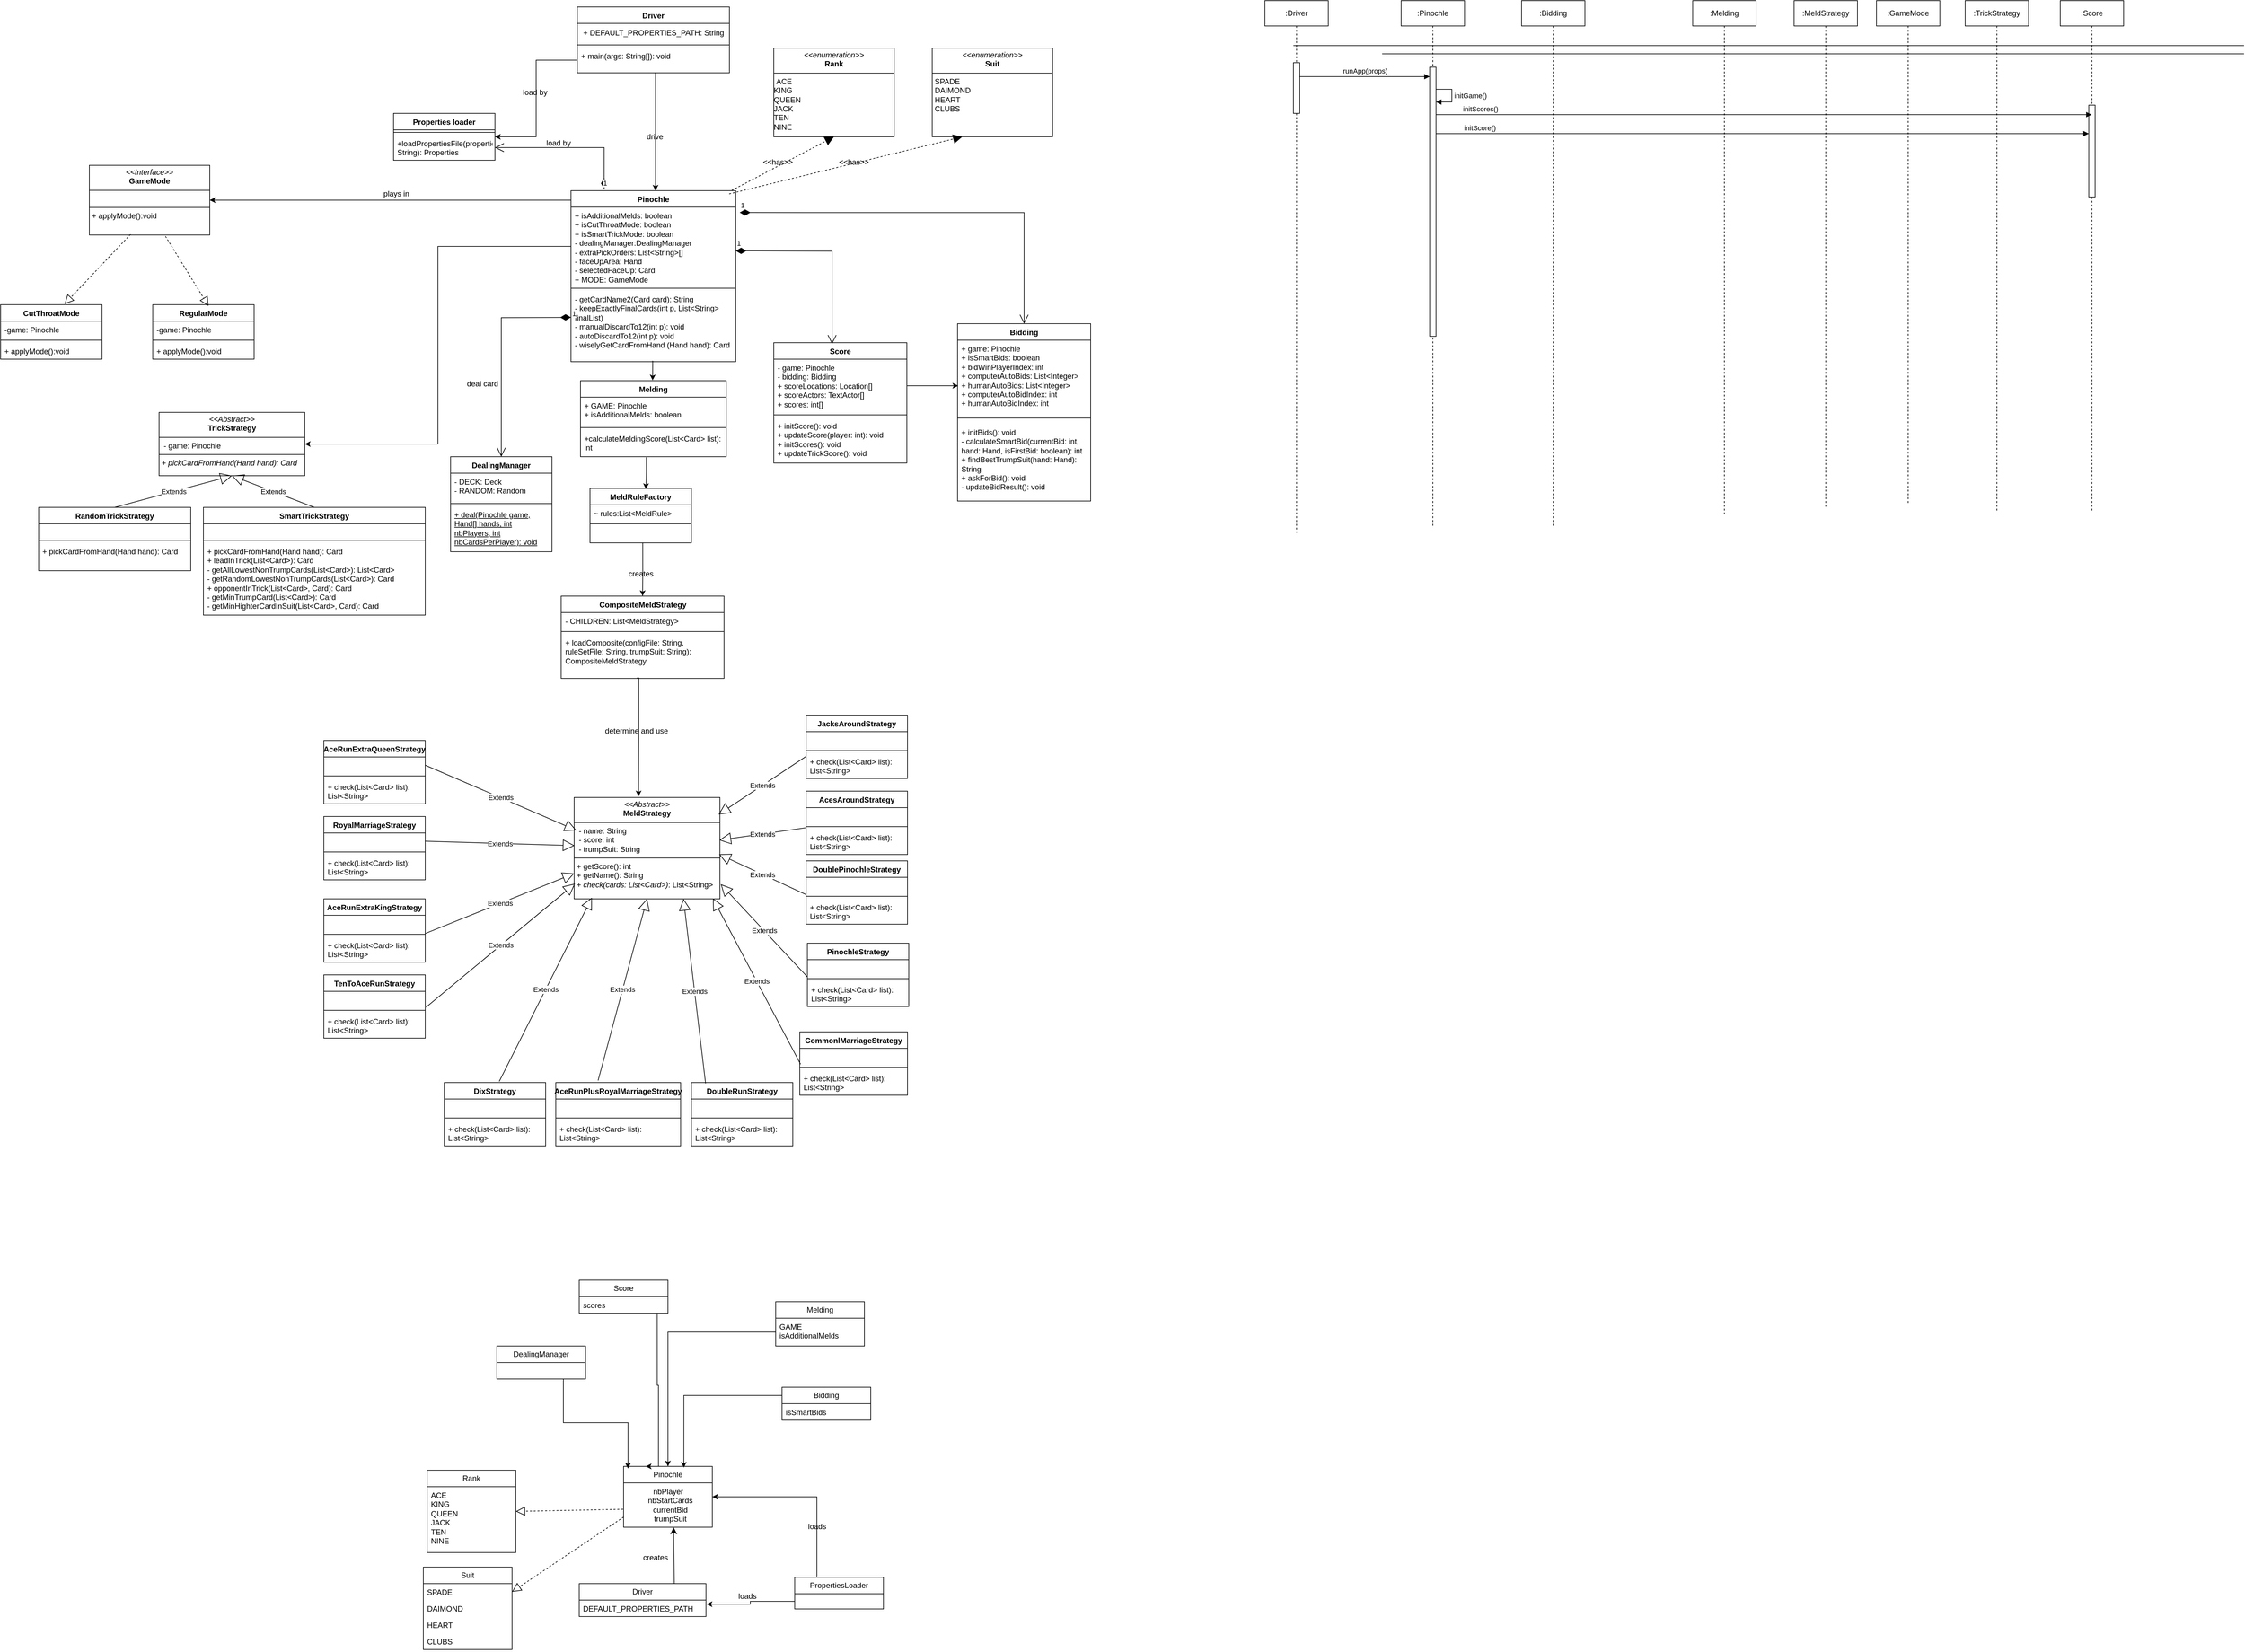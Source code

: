 <mxfile version="27.0.9">
  <diagram name="第 1 页" id="WjV254Gba9erAiQApaUT">
    <mxGraphModel dx="3523" dy="2867" grid="1" gridSize="10" guides="1" tooltips="1" connect="1" arrows="1" fold="1" page="1" pageScale="1" pageWidth="827" pageHeight="1169" math="0" shadow="0">
      <root>
        <mxCell id="0" />
        <mxCell id="1" parent="0" />
        <mxCell id="_2im_TiRUnLs0FbW13KI-25" value="" style="endArrow=block;dashed=1;endFill=1;endSize=12;html=1;rounded=0;exitX=0.935;exitY=0.019;exitDx=0;exitDy=0;exitPerimeter=0;entryX=0.5;entryY=1;entryDx=0;entryDy=0;" edge="1" parent="1" source="BhqL6TJsvbym1Sud5tqn-32" target="_2im_TiRUnLs0FbW13KI-21">
          <mxGeometry width="160" relative="1" as="geometry">
            <mxPoint x="1120" y="-700" as="sourcePoint" />
            <mxPoint x="1280" y="-700" as="targetPoint" />
          </mxGeometry>
        </mxCell>
        <mxCell id="3imu_aPTBYBItrWe76zo-1" value="Melding" style="swimlane;fontStyle=0;childLayout=stackLayout;horizontal=1;startSize=26;fillColor=none;horizontalStack=0;resizeParent=1;resizeParentMax=0;resizeLast=0;collapsible=1;marginBottom=0;whiteSpace=wrap;html=1;" parent="1" vertex="1">
          <mxGeometry x="1043" y="1074" width="140" height="70" as="geometry" />
        </mxCell>
        <mxCell id="3imu_aPTBYBItrWe76zo-4" value="&lt;div&gt;GAME&lt;/div&gt;&lt;div&gt;isAdditionalMelds&lt;/div&gt;" style="text;strokeColor=none;fillColor=none;align=left;verticalAlign=top;spacingLeft=4;spacingRight=4;overflow=hidden;rotatable=0;points=[[0,0.5],[1,0.5]];portConstraint=eastwest;whiteSpace=wrap;html=1;" parent="3imu_aPTBYBItrWe76zo-1" vertex="1">
          <mxGeometry y="26" width="140" height="44" as="geometry" />
        </mxCell>
        <mxCell id="PVs03nNFmgh6ihw6GwIS-17" value="Bidding" style="swimlane;fontStyle=0;childLayout=stackLayout;horizontal=1;startSize=26;fillColor=none;horizontalStack=0;resizeParent=1;resizeParentMax=0;resizeLast=0;collapsible=1;marginBottom=0;whiteSpace=wrap;html=1;" parent="1" vertex="1">
          <mxGeometry x="1053" y="1209" width="140" height="52" as="geometry" />
        </mxCell>
        <mxCell id="PVs03nNFmgh6ihw6GwIS-19" value="isSmartBids" style="text;strokeColor=none;fillColor=none;align=left;verticalAlign=top;spacingLeft=4;spacingRight=4;overflow=hidden;rotatable=0;points=[[0,0.5],[1,0.5]];portConstraint=eastwest;whiteSpace=wrap;html=1;" parent="PVs03nNFmgh6ihw6GwIS-17" vertex="1">
          <mxGeometry y="26" width="140" height="26" as="geometry" />
        </mxCell>
        <mxCell id="PVs03nNFmgh6ihw6GwIS-21" value="Score" style="swimlane;fontStyle=0;childLayout=stackLayout;horizontal=1;startSize=26;fillColor=none;horizontalStack=0;resizeParent=1;resizeParentMax=0;resizeLast=0;collapsible=1;marginBottom=0;whiteSpace=wrap;html=1;" parent="1" vertex="1">
          <mxGeometry x="733" y="1040" width="140" height="52" as="geometry" />
        </mxCell>
        <mxCell id="PVs03nNFmgh6ihw6GwIS-22" value="scores" style="text;strokeColor=none;fillColor=none;align=left;verticalAlign=top;spacingLeft=4;spacingRight=4;overflow=hidden;rotatable=0;points=[[0,0.5],[1,0.5]];portConstraint=eastwest;whiteSpace=wrap;html=1;" parent="PVs03nNFmgh6ihw6GwIS-21" vertex="1">
          <mxGeometry y="26" width="140" height="26" as="geometry" />
        </mxCell>
        <mxCell id="PVs03nNFmgh6ihw6GwIS-25" value="DealingManager" style="swimlane;fontStyle=0;childLayout=stackLayout;horizontal=1;startSize=26;fillColor=none;horizontalStack=0;resizeParent=1;resizeParentMax=0;resizeLast=0;collapsible=1;marginBottom=0;whiteSpace=wrap;html=1;" parent="1" vertex="1">
          <mxGeometry x="603" y="1144" width="140" height="52" as="geometry" />
        </mxCell>
        <mxCell id="BhqL6TJsvbym1Sud5tqn-4" style="edgeStyle=orthogonalEdgeStyle;rounded=0;orthogonalLoop=1;jettySize=auto;html=1;exitX=0.25;exitY=0;exitDx=0;exitDy=0;entryX=1;entryY=0.5;entryDx=0;entryDy=0;" parent="1" source="PVs03nNFmgh6ihw6GwIS-33" edge="1">
          <mxGeometry relative="1" as="geometry" />
        </mxCell>
        <mxCell id="BhqL6TJsvbym1Sud5tqn-20" style="edgeStyle=orthogonalEdgeStyle;rounded=0;orthogonalLoop=1;jettySize=auto;html=1;exitX=0.25;exitY=0;exitDx=0;exitDy=0;entryX=1;entryY=0.5;entryDx=0;entryDy=0;" parent="1" source="PVs03nNFmgh6ihw6GwIS-33" target="PVs03nNFmgh6ihw6GwIS-45" edge="1">
          <mxGeometry relative="1" as="geometry" />
        </mxCell>
        <mxCell id="PVs03nNFmgh6ihw6GwIS-33" value="PropertiesLoader" style="swimlane;fontStyle=0;childLayout=stackLayout;horizontal=1;startSize=26;fillColor=none;horizontalStack=0;resizeParent=1;resizeParentMax=0;resizeLast=0;collapsible=1;marginBottom=0;whiteSpace=wrap;html=1;" parent="1" vertex="1">
          <mxGeometry x="1073" y="1509" width="140" height="50" as="geometry" />
        </mxCell>
        <mxCell id="PVs03nNFmgh6ihw6GwIS-34" value="&amp;nbsp;" style="text;strokeColor=none;fillColor=none;align=left;verticalAlign=top;spacingLeft=4;spacingRight=4;overflow=hidden;rotatable=0;points=[[0,0.5],[1,0.5]];portConstraint=eastwest;whiteSpace=wrap;html=1;" parent="PVs03nNFmgh6ihw6GwIS-33" vertex="1">
          <mxGeometry y="26" width="140" height="24" as="geometry" />
        </mxCell>
        <mxCell id="PVs03nNFmgh6ihw6GwIS-37" value="Rank" style="swimlane;fontStyle=0;childLayout=stackLayout;horizontal=1;startSize=26;fillColor=none;horizontalStack=0;resizeParent=1;resizeParentMax=0;resizeLast=0;collapsible=1;marginBottom=0;whiteSpace=wrap;html=1;" parent="1" vertex="1">
          <mxGeometry x="493" y="1340" width="140" height="130" as="geometry" />
        </mxCell>
        <mxCell id="PVs03nNFmgh6ihw6GwIS-38" value="ACE&lt;div&gt;KING&lt;br&gt;QUEEN&lt;br&gt;JACK&lt;br&gt;TEN&lt;br&gt;NINE&lt;/div&gt;" style="text;strokeColor=none;fillColor=none;align=left;verticalAlign=top;spacingLeft=4;spacingRight=4;overflow=hidden;rotatable=0;points=[[0,0.5],[1,0.5]];portConstraint=eastwest;whiteSpace=wrap;html=1;" parent="PVs03nNFmgh6ihw6GwIS-37" vertex="1">
          <mxGeometry y="26" width="140" height="104" as="geometry" />
        </mxCell>
        <mxCell id="PVs03nNFmgh6ihw6GwIS-41" value="Driver&lt;span style=&quot;color: rgba(0, 0, 0, 0); font-family: monospace; font-size: 0px; text-align: start; text-wrap-mode: nowrap;&quot;&gt;%3CmxGraphModel%3E%3Croot%3E%3CmxCell%20id%3D%220%22%2F%3E%3CmxCell%20id%3D%221%22%20parent%3D%220%22%2F%3E%3CmxCell%20id%3D%222%22%20value%3D%22Rank%22%20style%3D%22swimlane%3BfontStyle%3D0%3BchildLayout%3DstackLayout%3Bhorizontal%3D1%3BstartSize%3D26%3BfillColor%3Dnone%3BhorizontalStack%3D0%3BresizeParent%3D1%3BresizeParentMax%3D0%3BresizeLast%3D0%3Bcollapsible%3D1%3BmarginBottom%3D0%3BwhiteSpace%3Dwrap%3Bhtml%3D1%3B%22%20vertex%3D%221%22%20parent%3D%221%22%3E%3CmxGeometry%20x%3D%22640%22%20y%3D%22550%22%20width%3D%22140%22%20height%3D%22104%22%20as%3D%22geometry%22%2F%3E%3C%2FmxCell%3E%3CmxCell%20id%3D%223%22%20value%3D%22%2B%20field%3A%20type%22%20style%3D%22text%3BstrokeColor%3Dnone%3BfillColor%3Dnone%3Balign%3Dleft%3BverticalAlign%3Dtop%3BspacingLeft%3D4%3BspacingRight%3D4%3Boverflow%3Dhidden%3Brotatable%3D0%3Bpoints%3D%5B%5B0%2C0.5%5D%2C%5B1%2C0.5%5D%5D%3BportConstraint%3Deastwest%3BwhiteSpace%3Dwrap%3Bhtml%3D1%3B%22%20vertex%3D%221%22%20parent%3D%222%22%3E%3CmxGeometry%20y%3D%2226%22%20width%3D%22140%22%20height%3D%2226%22%20as%3D%22geometry%22%2F%3E%3C%2FmxCell%3E%3CmxCell%20id%3D%224%22%20value%3D%22%2B%20field%3A%20type%22%20style%3D%22text%3BstrokeColor%3Dnone%3BfillColor%3Dnone%3Balign%3Dleft%3BverticalAlign%3Dtop%3BspacingLeft%3D4%3BspacingRight%3D4%3Boverflow%3Dhidden%3Brotatable%3D0%3Bpoints%3D%5B%5B0%2C0.5%5D%2C%5B1%2C0.5%5D%5D%3BportConstraint%3Deastwest%3BwhiteSpace%3Dwrap%3Bhtml%3D1%3B%22%20vertex%3D%221%22%20parent%3D%222%22%3E%3CmxGeometry%20y%3D%2252%22%20width%3D%22140%22%20height%3D%2226%22%20as%3D%22geometry%22%2F%3E%3C%2FmxCell%3E%3CmxCell%20id%3D%225%22%20value%3D%22%2B%20field%3A%20type%22%20style%3D%22text%3BstrokeColor%3Dnone%3BfillColor%3Dnone%3Balign%3Dleft%3BverticalAlign%3Dtop%3BspacingLeft%3D4%3BspacingRight%3D4%3Boverflow%3Dhidden%3Brotatable%3D0%3Bpoints%3D%5B%5B0%2C0.5%5D%2C%5B1%2C0.5%5D%5D%3BportConstraint%3Deastwest%3BwhiteSpace%3Dwrap%3Bhtml%3D1%3B%22%20vertex%3D%221%22%20parent%3D%222%22%3E%3CmxGeometry%20y%3D%2278%22%20width%3D%22140%22%20height%3D%2226%22%20as%3D%22geometry%22%2F%3E%3C%2FmxCell%3E%3C%2Froot%3E%3C%2FmxGraphModel%3E&lt;/span&gt;" style="swimlane;fontStyle=0;childLayout=stackLayout;horizontal=1;startSize=26;fillColor=none;horizontalStack=0;resizeParent=1;resizeParentMax=0;resizeLast=0;collapsible=1;marginBottom=0;whiteSpace=wrap;html=1;" parent="1" vertex="1">
          <mxGeometry x="733" y="1519" width="200" height="52" as="geometry" />
        </mxCell>
        <mxCell id="PVs03nNFmgh6ihw6GwIS-42" value="DEFAULT_PROPERTIES_PATH" style="text;strokeColor=none;fillColor=none;align=left;verticalAlign=top;spacingLeft=4;spacingRight=4;overflow=hidden;rotatable=0;points=[[0,0.5],[1,0.5]];portConstraint=eastwest;whiteSpace=wrap;html=1;" parent="PVs03nNFmgh6ihw6GwIS-41" vertex="1">
          <mxGeometry y="26" width="200" height="26" as="geometry" />
        </mxCell>
        <mxCell id="PVs03nNFmgh6ihw6GwIS-45" value="Pinochle" style="swimlane;fontStyle=0;childLayout=stackLayout;horizontal=1;startSize=26;fillColor=none;horizontalStack=0;resizeParent=1;resizeParentMax=0;resizeLast=0;collapsible=1;marginBottom=0;whiteSpace=wrap;html=1;" parent="1" vertex="1">
          <mxGeometry x="803" y="1334" width="140" height="96" as="geometry" />
        </mxCell>
        <mxCell id="BhqL6TJsvbym1Sud5tqn-22" value="&lt;div&gt;nbPlayer&lt;/div&gt;&lt;div&gt;&amp;nbsp; nbStartCards&lt;/div&gt;&lt;div&gt;&amp;nbsp; currentBid&lt;/div&gt;&lt;div&gt;&amp;nbsp; trumpSuit&lt;/div&gt;" style="text;html=1;align=center;verticalAlign=middle;resizable=0;points=[];autosize=1;strokeColor=none;fillColor=none;" parent="PVs03nNFmgh6ihw6GwIS-45" vertex="1">
          <mxGeometry y="26" width="140" height="70" as="geometry" />
        </mxCell>
        <mxCell id="BhqL6TJsvbym1Sud5tqn-3" value="creates" style="text;html=1;align=center;verticalAlign=middle;resizable=0;points=[];autosize=1;strokeColor=none;fillColor=none;" parent="1" vertex="1">
          <mxGeometry x="823" y="1463" width="60" height="30" as="geometry" />
        </mxCell>
        <mxCell id="BhqL6TJsvbym1Sud5tqn-8" value="loads" style="text;html=1;align=center;verticalAlign=middle;resizable=0;points=[];autosize=1;strokeColor=none;fillColor=none;" parent="1" vertex="1">
          <mxGeometry x="973" y="1524" width="50" height="30" as="geometry" />
        </mxCell>
        <mxCell id="BhqL6TJsvbym1Sud5tqn-9" style="edgeStyle=orthogonalEdgeStyle;rounded=0;orthogonalLoop=1;jettySize=auto;html=1;exitX=0;exitY=0.25;exitDx=0;exitDy=0;entryX=0.679;entryY=0.02;entryDx=0;entryDy=0;entryPerimeter=0;" parent="1" source="PVs03nNFmgh6ihw6GwIS-17" target="PVs03nNFmgh6ihw6GwIS-45" edge="1">
          <mxGeometry relative="1" as="geometry" />
        </mxCell>
        <mxCell id="BhqL6TJsvbym1Sud5tqn-11" style="edgeStyle=orthogonalEdgeStyle;rounded=0;orthogonalLoop=1;jettySize=auto;html=1;exitX=0;exitY=0.5;exitDx=0;exitDy=0;entryX=0.5;entryY=0;entryDx=0;entryDy=0;" parent="1" source="3imu_aPTBYBItrWe76zo-4" target="PVs03nNFmgh6ihw6GwIS-45" edge="1">
          <mxGeometry relative="1" as="geometry" />
        </mxCell>
        <mxCell id="BhqL6TJsvbym1Sud5tqn-13" style="edgeStyle=orthogonalEdgeStyle;rounded=0;orthogonalLoop=1;jettySize=auto;html=1;exitX=0.879;exitY=1.019;exitDx=0;exitDy=0;entryX=0.25;entryY=0;entryDx=0;entryDy=0;exitPerimeter=0;" parent="1" source="PVs03nNFmgh6ihw6GwIS-22" target="PVs03nNFmgh6ihw6GwIS-45" edge="1">
          <mxGeometry relative="1" as="geometry">
            <Array as="points">
              <mxPoint x="856" y="1206" />
              <mxPoint x="858" y="1206" />
            </Array>
          </mxGeometry>
        </mxCell>
        <mxCell id="BhqL6TJsvbym1Sud5tqn-14" style="edgeStyle=orthogonalEdgeStyle;rounded=0;orthogonalLoop=1;jettySize=auto;html=1;exitX=0.75;exitY=1;exitDx=0;exitDy=0;entryX=0.05;entryY=0.035;entryDx=0;entryDy=0;entryPerimeter=0;" parent="1" source="PVs03nNFmgh6ihw6GwIS-25" target="PVs03nNFmgh6ihw6GwIS-45" edge="1">
          <mxGeometry relative="1" as="geometry" />
        </mxCell>
        <mxCell id="BhqL6TJsvbym1Sud5tqn-19" style="edgeStyle=orthogonalEdgeStyle;rounded=0;orthogonalLoop=1;jettySize=auto;html=1;exitX=0;exitY=0.5;exitDx=0;exitDy=0;entryX=1.005;entryY=0.25;entryDx=0;entryDy=0;entryPerimeter=0;" parent="1" source="PVs03nNFmgh6ihw6GwIS-34" target="PVs03nNFmgh6ihw6GwIS-42" edge="1">
          <mxGeometry relative="1" as="geometry" />
        </mxCell>
        <mxCell id="BhqL6TJsvbym1Sud5tqn-6" value="loads" style="text;html=1;align=center;verticalAlign=middle;resizable=0;points=[];autosize=1;strokeColor=none;fillColor=none;" parent="1" vertex="1">
          <mxGeometry x="1083" y="1414" width="50" height="30" as="geometry" />
        </mxCell>
        <mxCell id="BhqL6TJsvbym1Sud5tqn-24" value="" style="endArrow=block;dashed=1;endFill=0;endSize=12;html=1;rounded=0;entryX=1;entryY=0.5;entryDx=0;entryDy=0;exitX=-0.006;exitY=0.595;exitDx=0;exitDy=0;exitPerimeter=0;" parent="1" source="BhqL6TJsvbym1Sud5tqn-22" edge="1">
          <mxGeometry width="160" relative="1" as="geometry">
            <mxPoint x="823" y="1504" as="sourcePoint" />
            <mxPoint x="633" y="1405" as="targetPoint" />
          </mxGeometry>
        </mxCell>
        <mxCell id="BhqL6TJsvbym1Sud5tqn-25" value="Suit" style="swimlane;fontStyle=0;childLayout=stackLayout;horizontal=1;startSize=26;fillColor=none;horizontalStack=0;resizeParent=1;resizeParentMax=0;resizeLast=0;collapsible=1;marginBottom=0;whiteSpace=wrap;html=1;" parent="1" vertex="1">
          <mxGeometry x="487" y="1493" width="140" height="130" as="geometry" />
        </mxCell>
        <mxCell id="BhqL6TJsvbym1Sud5tqn-26" value="SPADE" style="text;strokeColor=none;fillColor=none;align=left;verticalAlign=top;spacingLeft=4;spacingRight=4;overflow=hidden;rotatable=0;points=[[0,0.5],[1,0.5]];portConstraint=eastwest;whiteSpace=wrap;html=1;" parent="BhqL6TJsvbym1Sud5tqn-25" vertex="1">
          <mxGeometry y="26" width="140" height="26" as="geometry" />
        </mxCell>
        <mxCell id="BhqL6TJsvbym1Sud5tqn-27" value="DAIMOND" style="text;strokeColor=none;fillColor=none;align=left;verticalAlign=top;spacingLeft=4;spacingRight=4;overflow=hidden;rotatable=0;points=[[0,0.5],[1,0.5]];portConstraint=eastwest;whiteSpace=wrap;html=1;" parent="BhqL6TJsvbym1Sud5tqn-25" vertex="1">
          <mxGeometry y="52" width="140" height="26" as="geometry" />
        </mxCell>
        <mxCell id="BhqL6TJsvbym1Sud5tqn-28" value="HEART" style="text;strokeColor=none;fillColor=none;align=left;verticalAlign=top;spacingLeft=4;spacingRight=4;overflow=hidden;rotatable=0;points=[[0,0.5],[1,0.5]];portConstraint=eastwest;whiteSpace=wrap;html=1;" parent="BhqL6TJsvbym1Sud5tqn-25" vertex="1">
          <mxGeometry y="78" width="140" height="26" as="geometry" />
        </mxCell>
        <mxCell id="BhqL6TJsvbym1Sud5tqn-31" value="CLUBS" style="text;strokeColor=none;fillColor=none;align=left;verticalAlign=top;spacingLeft=4;spacingRight=4;overflow=hidden;rotatable=0;points=[[0,0.5],[1,0.5]];portConstraint=eastwest;whiteSpace=wrap;html=1;" parent="BhqL6TJsvbym1Sud5tqn-25" vertex="1">
          <mxGeometry y="104" width="140" height="26" as="geometry" />
        </mxCell>
        <mxCell id="BhqL6TJsvbym1Sud5tqn-29" value="" style="endArrow=block;dashed=1;endFill=0;endSize=12;html=1;rounded=0;entryX=1;entryY=0.5;entryDx=0;entryDy=0;exitX=0;exitY=0.771;exitDx=0;exitDy=0;exitPerimeter=0;" parent="1" source="BhqL6TJsvbym1Sud5tqn-22" target="BhqL6TJsvbym1Sud5tqn-26" edge="1">
          <mxGeometry width="160" relative="1" as="geometry">
            <mxPoint x="683" y="1484" as="sourcePoint" />
            <mxPoint x="514" y="1487" as="targetPoint" />
          </mxGeometry>
        </mxCell>
        <mxCell id="BhqL6TJsvbym1Sud5tqn-32" value="Pinochle" style="swimlane;fontStyle=1;align=center;verticalAlign=top;childLayout=stackLayout;horizontal=1;startSize=26;horizontalStack=0;resizeParent=1;resizeParentMax=0;resizeLast=0;collapsible=1;marginBottom=0;whiteSpace=wrap;html=1;" parent="1" vertex="1">
          <mxGeometry x="720" y="-680" width="260" height="270" as="geometry" />
        </mxCell>
        <mxCell id="BhqL6TJsvbym1Sud5tqn-33" value="&lt;div&gt;+ isAdditionalMelds:&amp;nbsp;&lt;span style=&quot;background-color: transparent;&quot;&gt;boolean&lt;/span&gt;&lt;span style=&quot;background-color: transparent;&quot;&gt;&amp;nbsp;&lt;/span&gt;&lt;/div&gt;&lt;div&gt;+ isCutThroatMode:&amp;nbsp;&lt;span style=&quot;background-color: transparent;&quot;&gt;boolean&lt;/span&gt;&lt;/div&gt;&lt;div&gt;&lt;span style=&quot;background-color: transparent; color: light-dark(rgb(0, 0, 0), rgb(255, 255, 255));&quot;&gt;+ isSmartTrickMode: boolean&lt;/span&gt;&lt;/div&gt;&lt;div&gt;&lt;span style=&quot;background-color: transparent; color: light-dark(rgb(0, 0, 0), rgb(255, 255, 255));&quot;&gt;- dealingManager:&lt;/span&gt;&lt;span style=&quot;background-color: transparent; color: light-dark(rgb(0, 0, 0), rgb(255, 255, 255));&quot;&gt;DealingManager&lt;/span&gt;&lt;span style=&quot;background-color: transparent; color: light-dark(rgb(0, 0, 0), rgb(255, 255, 255));&quot;&gt;&amp;nbsp;&lt;/span&gt;&lt;/div&gt;&lt;div&gt;- extraPickOrders:&amp;nbsp;&lt;span style=&quot;background-color: transparent;&quot;&gt;List&amp;lt;String&amp;gt;[]&lt;/span&gt;&lt;/div&gt;&lt;div&gt;- faceUpArea:&amp;nbsp;&lt;span style=&quot;background-color: transparent;&quot;&gt;Hand&lt;/span&gt;&lt;span style=&quot;background-color: transparent;&quot;&gt;&amp;nbsp;&lt;/span&gt;&lt;/div&gt;&lt;div&gt;- selectedFaceUp:&amp;nbsp;&lt;span style=&quot;background-color: transparent;&quot;&gt;Card&lt;/span&gt;&lt;/div&gt;&lt;div&gt;&lt;span style=&quot;background-color: transparent;&quot;&gt;+ MODE: GameMode&amp;nbsp;&lt;/span&gt;&lt;/div&gt;" style="text;strokeColor=none;fillColor=none;align=left;verticalAlign=top;spacingLeft=4;spacingRight=4;overflow=hidden;rotatable=0;points=[[0,0.5],[1,0.5]];portConstraint=eastwest;whiteSpace=wrap;html=1;" parent="BhqL6TJsvbym1Sud5tqn-32" vertex="1">
          <mxGeometry y="26" width="260" height="124" as="geometry" />
        </mxCell>
        <mxCell id="BhqL6TJsvbym1Sud5tqn-34" value="" style="line;strokeWidth=1;fillColor=none;align=left;verticalAlign=middle;spacingTop=-1;spacingLeft=3;spacingRight=3;rotatable=0;labelPosition=right;points=[];portConstraint=eastwest;strokeColor=inherit;" parent="BhqL6TJsvbym1Sud5tqn-32" vertex="1">
          <mxGeometry y="150" width="260" height="8" as="geometry" />
        </mxCell>
        <mxCell id="BhqL6TJsvbym1Sud5tqn-35" value="- getCardName2(Card card): String&lt;div&gt;-&amp;nbsp;keepExactlyFinalCards(int p, List&amp;lt;String&amp;gt; finalList)&lt;/div&gt;&lt;div&gt;&lt;span style=&quot;background-color: transparent;&quot;&gt;- manualDiscardTo12(int p): void&lt;/span&gt;&lt;/div&gt;&lt;div&gt;- autoDiscardTo12(int p): void&lt;span style=&quot;background-color: transparent;&quot;&gt;&lt;br&gt;&lt;/span&gt;&lt;/div&gt;&lt;div&gt;-&amp;nbsp;wiselyGetCardFromHand (Hand hand): Card&lt;/div&gt;" style="text;strokeColor=none;fillColor=none;align=left;verticalAlign=top;spacingLeft=4;spacingRight=4;overflow=hidden;rotatable=0;points=[[0,0.5],[1,0.5]];portConstraint=eastwest;whiteSpace=wrap;html=1;" parent="BhqL6TJsvbym1Sud5tqn-32" vertex="1">
          <mxGeometry y="158" width="260" height="112" as="geometry" />
        </mxCell>
        <mxCell id="np-zeA1R36s1c7RjP37b-1" value="" style="endArrow=classic;html=1;rounded=0;fontSize=12;startSize=8;endSize=8;curved=1;exitX=0.75;exitY=0;exitDx=0;exitDy=0;entryX=0.564;entryY=1.003;entryDx=0;entryDy=0;entryPerimeter=0;" parent="1" source="PVs03nNFmgh6ihw6GwIS-41" target="BhqL6TJsvbym1Sud5tqn-22" edge="1">
          <mxGeometry width="50" height="50" relative="1" as="geometry">
            <mxPoint x="803" y="1454" as="sourcePoint" />
            <mxPoint x="853" y="1404" as="targetPoint" />
          </mxGeometry>
        </mxCell>
        <mxCell id="BhqL6TJsvbym1Sud5tqn-36" value="Bidding" style="swimlane;fontStyle=1;align=center;verticalAlign=top;childLayout=stackLayout;horizontal=1;startSize=26;horizontalStack=0;resizeParent=1;resizeParentMax=0;resizeLast=0;collapsible=1;marginBottom=0;whiteSpace=wrap;html=1;" parent="1" vertex="1">
          <mxGeometry x="1330" y="-470" width="210" height="280" as="geometry" />
        </mxCell>
        <mxCell id="BhqL6TJsvbym1Sud5tqn-37" value="&lt;div&gt;+ game: Pinochle&lt;/div&gt;&lt;div&gt;+ isSmartBids: boolean&lt;/div&gt;&lt;div&gt;&lt;div&gt;+ bidWinPlayerIndex: int&lt;/div&gt;&lt;div&gt;+ computerAutoBids: List&amp;lt;Integer&amp;gt;&lt;/div&gt;&lt;div&gt;+ humanAutoBids: List&amp;lt;Integer&amp;gt;&lt;/div&gt;&lt;div&gt;+ computerAutoBidIndex: int&lt;/div&gt;&lt;div&gt;+ humanAutoBidIndex: int&lt;/div&gt;&lt;/div&gt;" style="text;strokeColor=none;fillColor=none;align=left;verticalAlign=top;spacingLeft=4;spacingRight=4;overflow=hidden;rotatable=0;points=[[0,0.5],[1,0.5]];portConstraint=eastwest;whiteSpace=wrap;html=1;" parent="BhqL6TJsvbym1Sud5tqn-36" vertex="1">
          <mxGeometry y="26" width="210" height="114" as="geometry" />
        </mxCell>
        <mxCell id="BhqL6TJsvbym1Sud5tqn-38" value="" style="line;strokeWidth=1;fillColor=none;align=left;verticalAlign=middle;spacingTop=-1;spacingLeft=3;spacingRight=3;rotatable=0;labelPosition=right;points=[];portConstraint=eastwest;strokeColor=inherit;" parent="BhqL6TJsvbym1Sud5tqn-36" vertex="1">
          <mxGeometry y="140" width="210" height="18" as="geometry" />
        </mxCell>
        <mxCell id="BhqL6TJsvbym1Sud5tqn-39" value="+ initBids(): void&lt;div&gt;&lt;div&gt;- calculateSmartBid(currentBid: int, hand: Hand, isFirstBid: boolean): int&lt;/div&gt;&lt;div&gt;+ findBestTrumpSuit(hand: Hand): String&lt;/div&gt;&lt;div&gt;+ askForBid(): void&lt;/div&gt;&lt;div&gt;- updateBidResult(): void&lt;/div&gt;&lt;/div&gt;" style="text;strokeColor=none;fillColor=none;align=left;verticalAlign=top;spacingLeft=4;spacingRight=4;overflow=hidden;rotatable=0;points=[[0,0.5],[1,0.5]];portConstraint=eastwest;whiteSpace=wrap;html=1;" parent="BhqL6TJsvbym1Sud5tqn-36" vertex="1">
          <mxGeometry y="158" width="210" height="122" as="geometry" />
        </mxCell>
        <mxCell id="BhqL6TJsvbym1Sud5tqn-40" value="DealingManager" style="swimlane;fontStyle=1;align=center;verticalAlign=top;childLayout=stackLayout;horizontal=1;startSize=26;horizontalStack=0;resizeParent=1;resizeParentMax=0;resizeLast=0;collapsible=1;marginBottom=0;whiteSpace=wrap;html=1;" parent="1" vertex="1">
          <mxGeometry x="530" y="-260" width="160" height="150" as="geometry" />
        </mxCell>
        <mxCell id="BhqL6TJsvbym1Sud5tqn-41" value="&lt;div&gt;- DECK:&amp;nbsp;&lt;span style=&quot;background-color: transparent;&quot;&gt;Deck&lt;/span&gt;&lt;/div&gt;&lt;div&gt;- RANDOM:&amp;nbsp;&lt;span style=&quot;background-color: transparent;&quot;&gt;Random&lt;/span&gt;&lt;/div&gt;" style="text;strokeColor=none;fillColor=none;align=left;verticalAlign=top;spacingLeft=4;spacingRight=4;overflow=hidden;rotatable=0;points=[[0,0.5],[1,0.5]];portConstraint=eastwest;whiteSpace=wrap;html=1;" parent="BhqL6TJsvbym1Sud5tqn-40" vertex="1">
          <mxGeometry y="26" width="160" height="44" as="geometry" />
        </mxCell>
        <mxCell id="BhqL6TJsvbym1Sud5tqn-42" value="" style="line;strokeWidth=1;fillColor=none;align=left;verticalAlign=middle;spacingTop=-1;spacingLeft=3;spacingRight=3;rotatable=0;labelPosition=right;points=[];portConstraint=eastwest;strokeColor=inherit;" parent="BhqL6TJsvbym1Sud5tqn-40" vertex="1">
          <mxGeometry y="70" width="160" height="8" as="geometry" />
        </mxCell>
        <mxCell id="BhqL6TJsvbym1Sud5tqn-43" value="&lt;u&gt;+ deal(Pinochle game, Hand[] hands, int nbPlayers, int nbCardsPerPlayer): void&lt;/u&gt;" style="text;strokeColor=none;fillColor=none;align=left;verticalAlign=top;spacingLeft=4;spacingRight=4;overflow=hidden;rotatable=0;points=[[0,0.5],[1,0.5]];portConstraint=eastwest;whiteSpace=wrap;html=1;" parent="BhqL6TJsvbym1Sud5tqn-40" vertex="1">
          <mxGeometry y="78" width="160" height="72" as="geometry" />
        </mxCell>
        <mxCell id="BhqL6TJsvbym1Sud5tqn-44" value="Properties loader" style="swimlane;fontStyle=1;align=center;verticalAlign=top;childLayout=stackLayout;horizontal=1;startSize=26;horizontalStack=0;resizeParent=1;resizeParentMax=0;resizeLast=0;collapsible=1;marginBottom=0;whiteSpace=wrap;html=1;" parent="1" vertex="1">
          <mxGeometry x="440" y="-802" width="160" height="74" as="geometry" />
        </mxCell>
        <mxCell id="BhqL6TJsvbym1Sud5tqn-46" value="" style="line;strokeWidth=1;fillColor=none;align=left;verticalAlign=middle;spacingTop=-1;spacingLeft=3;spacingRight=3;rotatable=0;labelPosition=right;points=[];portConstraint=eastwest;strokeColor=inherit;" parent="BhqL6TJsvbym1Sud5tqn-44" vertex="1">
          <mxGeometry y="26" width="160" height="8" as="geometry" />
        </mxCell>
        <mxCell id="BhqL6TJsvbym1Sud5tqn-47" value="+loadPropertiesFile(propertiesFile: String): Properties" style="text;strokeColor=none;fillColor=none;align=left;verticalAlign=top;spacingLeft=4;spacingRight=4;overflow=hidden;rotatable=0;points=[[0,0.5],[1,0.5]];portConstraint=eastwest;whiteSpace=wrap;html=1;" parent="BhqL6TJsvbym1Sud5tqn-44" vertex="1">
          <mxGeometry y="34" width="160" height="40" as="geometry" />
        </mxCell>
        <mxCell id="x92v3iOuJwI2HgdK_1tL-1" value="Score" style="swimlane;fontStyle=1;align=center;verticalAlign=top;childLayout=stackLayout;horizontal=1;startSize=26;horizontalStack=0;resizeParent=1;resizeParentMax=0;resizeLast=0;collapsible=1;marginBottom=0;whiteSpace=wrap;html=1;" parent="1" vertex="1">
          <mxGeometry x="1040" y="-440" width="210" height="190" as="geometry" />
        </mxCell>
        <mxCell id="x92v3iOuJwI2HgdK_1tL-2" value="&lt;div&gt;- game: Pinochle&lt;/div&gt;&lt;div&gt;- bidding: Bidding&lt;/div&gt;&lt;div&gt;+ scoreLocations: Location[]&lt;/div&gt;&lt;div&gt;+ scoreActors: TextActor[]&lt;/div&gt;&lt;div&gt;+ scores: int[]&lt;/div&gt;" style="text;strokeColor=none;fillColor=none;align=left;verticalAlign=top;spacingLeft=4;spacingRight=4;overflow=hidden;rotatable=0;points=[[0,0.5],[1,0.5]];portConstraint=eastwest;whiteSpace=wrap;html=1;" parent="x92v3iOuJwI2HgdK_1tL-1" vertex="1">
          <mxGeometry y="26" width="210" height="84" as="geometry" />
        </mxCell>
        <mxCell id="x92v3iOuJwI2HgdK_1tL-3" value="" style="line;strokeWidth=1;fillColor=none;align=left;verticalAlign=middle;spacingTop=-1;spacingLeft=3;spacingRight=3;rotatable=0;labelPosition=right;points=[];portConstraint=eastwest;strokeColor=inherit;" parent="x92v3iOuJwI2HgdK_1tL-1" vertex="1">
          <mxGeometry y="110" width="210" height="8" as="geometry" />
        </mxCell>
        <mxCell id="x92v3iOuJwI2HgdK_1tL-4" value="&lt;div&gt;+ initScore(): void&lt;/div&gt;&lt;div&gt;+ updateScore(player: int): void&lt;/div&gt;&lt;div&gt;+ initScores(): void&lt;/div&gt;&lt;div&gt;+ updateTrickScore(): void&lt;/div&gt;" style="text;strokeColor=none;fillColor=none;align=left;verticalAlign=top;spacingLeft=4;spacingRight=4;overflow=hidden;rotatable=0;points=[[0,0.5],[1,0.5]];portConstraint=eastwest;whiteSpace=wrap;html=1;" parent="x92v3iOuJwI2HgdK_1tL-1" vertex="1">
          <mxGeometry y="118" width="210" height="72" as="geometry" />
        </mxCell>
        <mxCell id="BhqL6TJsvbym1Sud5tqn-48" value="Melding" style="swimlane;fontStyle=1;align=center;verticalAlign=top;childLayout=stackLayout;horizontal=1;startSize=26;horizontalStack=0;resizeParent=1;resizeParentMax=0;resizeLast=0;collapsible=1;marginBottom=0;whiteSpace=wrap;html=1;" parent="1" vertex="1">
          <mxGeometry x="735" y="-380" width="230" height="120" as="geometry" />
        </mxCell>
        <mxCell id="BhqL6TJsvbym1Sud5tqn-49" value="+ GAME: Pinochle&lt;div&gt;+&amp;nbsp;isAdditionalMelds: boolean&lt;/div&gt;" style="text;strokeColor=none;fillColor=none;align=left;verticalAlign=top;spacingLeft=4;spacingRight=4;overflow=hidden;rotatable=0;points=[[0,0.5],[1,0.5]];portConstraint=eastwest;whiteSpace=wrap;html=1;" parent="BhqL6TJsvbym1Sud5tqn-48" vertex="1">
          <mxGeometry y="26" width="230" height="44" as="geometry" />
        </mxCell>
        <mxCell id="BhqL6TJsvbym1Sud5tqn-50" value="" style="line;strokeWidth=1;fillColor=none;align=left;verticalAlign=middle;spacingTop=-1;spacingLeft=3;spacingRight=3;rotatable=0;labelPosition=right;points=[];portConstraint=eastwest;strokeColor=inherit;" parent="BhqL6TJsvbym1Sud5tqn-48" vertex="1">
          <mxGeometry y="70" width="230" height="8" as="geometry" />
        </mxCell>
        <mxCell id="BhqL6TJsvbym1Sud5tqn-51" value="+calculateMeldingScore(List&amp;lt;Card&amp;gt; list): int" style="text;strokeColor=none;fillColor=none;align=left;verticalAlign=top;spacingLeft=4;spacingRight=4;overflow=hidden;rotatable=0;points=[[0,0.5],[1,0.5]];portConstraint=eastwest;whiteSpace=wrap;html=1;" parent="BhqL6TJsvbym1Sud5tqn-48" vertex="1">
          <mxGeometry y="78" width="230" height="42" as="geometry" />
        </mxCell>
        <mxCell id="x92v3iOuJwI2HgdK_1tL-5" value="Driver" style="swimlane;fontStyle=1;align=center;verticalAlign=top;childLayout=stackLayout;horizontal=1;startSize=26;horizontalStack=0;resizeParent=1;resizeParentMax=0;resizeLast=0;collapsible=1;marginBottom=0;whiteSpace=wrap;html=1;" parent="1" vertex="1">
          <mxGeometry x="730" y="-970" width="240" height="104" as="geometry" />
        </mxCell>
        <mxCell id="x92v3iOuJwI2HgdK_1tL-8" value="+ DEFAULT_PROPERTIES_PATH: String" style="text;html=1;align=center;verticalAlign=middle;resizable=0;points=[];autosize=1;strokeColor=none;fillColor=none;" parent="x92v3iOuJwI2HgdK_1tL-5" vertex="1">
          <mxGeometry y="26" width="240" height="30" as="geometry" />
        </mxCell>
        <mxCell id="x92v3iOuJwI2HgdK_1tL-6" value="" style="line;strokeWidth=1;fillColor=none;align=left;verticalAlign=middle;spacingTop=-1;spacingLeft=3;spacingRight=3;rotatable=0;labelPosition=right;points=[];portConstraint=eastwest;strokeColor=inherit;" parent="x92v3iOuJwI2HgdK_1tL-5" vertex="1">
          <mxGeometry y="56" width="240" height="8" as="geometry" />
        </mxCell>
        <mxCell id="x92v3iOuJwI2HgdK_1tL-7" value="+ main(args: String[]): void" style="text;strokeColor=none;fillColor=none;align=left;verticalAlign=top;spacingLeft=4;spacingRight=4;overflow=hidden;rotatable=0;points=[[0,0.5],[1,0.5]];portConstraint=eastwest;whiteSpace=wrap;html=1;" parent="x92v3iOuJwI2HgdK_1tL-5" vertex="1">
          <mxGeometry y="64" width="240" height="40" as="geometry" />
        </mxCell>
        <mxCell id="x92v3iOuJwI2HgdK_1tL-9" value="MeldRuleFactory" style="swimlane;fontStyle=1;align=center;verticalAlign=top;childLayout=stackLayout;horizontal=1;startSize=26;horizontalStack=0;resizeParent=1;resizeParentMax=0;resizeLast=0;collapsible=1;marginBottom=0;whiteSpace=wrap;html=1;" parent="1" vertex="1">
          <mxGeometry x="750" y="-210" width="160" height="86" as="geometry" />
        </mxCell>
        <mxCell id="x92v3iOuJwI2HgdK_1tL-10" value="~ rules:List&amp;lt;MeldRule&amp;gt;" style="text;strokeColor=none;fillColor=none;align=left;verticalAlign=top;spacingLeft=4;spacingRight=4;overflow=hidden;rotatable=0;points=[[0,0.5],[1,0.5]];portConstraint=eastwest;whiteSpace=wrap;html=1;" parent="x92v3iOuJwI2HgdK_1tL-9" vertex="1">
          <mxGeometry y="26" width="160" height="26" as="geometry" />
        </mxCell>
        <mxCell id="x92v3iOuJwI2HgdK_1tL-11" value="" style="line;strokeWidth=1;fillColor=none;align=left;verticalAlign=middle;spacingTop=-1;spacingLeft=3;spacingRight=3;rotatable=0;labelPosition=right;points=[];portConstraint=eastwest;strokeColor=inherit;" parent="x92v3iOuJwI2HgdK_1tL-9" vertex="1">
          <mxGeometry y="52" width="160" height="8" as="geometry" />
        </mxCell>
        <mxCell id="x92v3iOuJwI2HgdK_1tL-12" value="&amp;nbsp;" style="text;strokeColor=none;fillColor=none;align=left;verticalAlign=top;spacingLeft=4;spacingRight=4;overflow=hidden;rotatable=0;points=[[0,0.5],[1,0.5]];portConstraint=eastwest;whiteSpace=wrap;html=1;" parent="x92v3iOuJwI2HgdK_1tL-9" vertex="1">
          <mxGeometry y="60" width="160" height="26" as="geometry" />
        </mxCell>
        <mxCell id="a3GdKGKCnnmfNTUa7oXr-8" style="edgeStyle=orthogonalEdgeStyle;rounded=0;orthogonalLoop=1;jettySize=auto;html=1;exitX=0.514;exitY=0.983;exitDx=0;exitDy=0;exitPerimeter=0;" parent="1" source="x92v3iOuJwI2HgdK_1tL-7" target="BhqL6TJsvbym1Sud5tqn-32" edge="1">
          <mxGeometry relative="1" as="geometry">
            <mxPoint x="850" y="-860" as="sourcePoint" />
            <Array as="points">
              <mxPoint x="853" y="-730" />
              <mxPoint x="853" y="-730" />
            </Array>
          </mxGeometry>
        </mxCell>
        <mxCell id="a3GdKGKCnnmfNTUa7oXr-9" value="drive" style="text;html=1;align=center;verticalAlign=middle;resizable=0;points=[];autosize=1;strokeColor=none;fillColor=none;" parent="1" vertex="1">
          <mxGeometry x="827" y="-780" width="50" height="30" as="geometry" />
        </mxCell>
        <mxCell id="a3GdKGKCnnmfNTUa7oXr-10" value="1" style="endArrow=open;html=1;endSize=12;startArrow=diamondThin;startSize=14;startFill=1;edgeStyle=orthogonalEdgeStyle;align=left;verticalAlign=bottom;rounded=0;entryX=1;entryY=0.5;entryDx=0;entryDy=0;exitX=0.201;exitY=-0.011;exitDx=0;exitDy=0;exitPerimeter=0;" parent="1" source="BhqL6TJsvbym1Sud5tqn-32" target="BhqL6TJsvbym1Sud5tqn-47" edge="1">
          <mxGeometry x="-1" y="3" relative="1" as="geometry">
            <mxPoint x="670" y="-570" as="sourcePoint" />
            <mxPoint x="830" y="-570" as="targetPoint" />
          </mxGeometry>
        </mxCell>
        <mxCell id="a3GdKGKCnnmfNTUa7oXr-11" value="load by" style="text;html=1;align=center;verticalAlign=middle;resizable=0;points=[];autosize=1;strokeColor=none;fillColor=none;" parent="1" vertex="1">
          <mxGeometry x="670" y="-770" width="60" height="30" as="geometry" />
        </mxCell>
        <mxCell id="a3GdKGKCnnmfNTUa7oXr-18" value="1" style="endArrow=open;html=1;endSize=12;startArrow=diamondThin;startSize=14;startFill=1;edgeStyle=orthogonalEdgeStyle;align=left;verticalAlign=bottom;rounded=0;entryX=0.438;entryY=0.011;entryDx=0;entryDy=0;entryPerimeter=0;" parent="1" target="x92v3iOuJwI2HgdK_1tL-1" edge="1">
          <mxGeometry x="-1" y="3" relative="1" as="geometry">
            <mxPoint x="980" y="-585" as="sourcePoint" />
            <mxPoint x="1135" y="-440" as="targetPoint" />
          </mxGeometry>
        </mxCell>
        <mxCell id="a3GdKGKCnnmfNTUa7oXr-19" value="1" style="endArrow=open;html=1;endSize=12;startArrow=diamondThin;startSize=14;startFill=1;edgeStyle=orthogonalEdgeStyle;align=left;verticalAlign=bottom;rounded=0;exitX=1.024;exitY=0.069;exitDx=0;exitDy=0;exitPerimeter=0;entryX=0.5;entryY=0;entryDx=0;entryDy=0;" parent="1" source="BhqL6TJsvbym1Sud5tqn-33" target="BhqL6TJsvbym1Sud5tqn-36" edge="1">
          <mxGeometry x="-1" y="3" relative="1" as="geometry">
            <mxPoint x="1260" y="-600" as="sourcePoint" />
            <mxPoint x="1403" y="-450" as="targetPoint" />
          </mxGeometry>
        </mxCell>
        <mxCell id="dl53MoiKqjaPNuhsBONi-1" style="edgeStyle=orthogonalEdgeStyle;rounded=0;orthogonalLoop=1;jettySize=auto;html=1;exitX=0.496;exitY=0.986;exitDx=0;exitDy=0;exitPerimeter=0;entryX=0.495;entryY=-0.005;entryDx=0;entryDy=0;entryPerimeter=0;" parent="1" source="BhqL6TJsvbym1Sud5tqn-35" target="BhqL6TJsvbym1Sud5tqn-48" edge="1">
          <mxGeometry relative="1" as="geometry">
            <mxPoint x="849.5" y="-458.5" as="sourcePoint" />
            <Array as="points">
              <mxPoint x="849" y="-410" />
              <mxPoint x="849" y="-410" />
            </Array>
            <mxPoint x="849" y="-382" as="targetPoint" />
          </mxGeometry>
        </mxCell>
        <mxCell id="dl53MoiKqjaPNuhsBONi-2" style="edgeStyle=orthogonalEdgeStyle;rounded=0;orthogonalLoop=1;jettySize=auto;html=1;exitX=0.452;exitY=1.024;exitDx=0;exitDy=0;exitPerimeter=0;entryX=0.551;entryY=0.013;entryDx=0;entryDy=0;entryPerimeter=0;" parent="1" source="BhqL6TJsvbym1Sud5tqn-51" target="x92v3iOuJwI2HgdK_1tL-9" edge="1">
          <mxGeometry relative="1" as="geometry">
            <mxPoint x="840" y="-250" as="sourcePoint" />
            <Array as="points" />
            <mxPoint x="840" y="-210" as="targetPoint" />
          </mxGeometry>
        </mxCell>
        <mxCell id="dl53MoiKqjaPNuhsBONi-5" value="&lt;p style=&quot;margin:0px;margin-top:4px;text-align:center;&quot;&gt;&lt;i&gt;&amp;lt;&amp;lt;Abstract&amp;gt;&amp;gt;&lt;/i&gt;&lt;br&gt;&lt;b&gt;MeldStrategy&lt;/b&gt;&lt;/p&gt;&lt;hr size=&quot;1&quot; style=&quot;border-style:solid;&quot;&gt;&lt;p style=&quot;margin:0px;margin-left:4px;&quot;&gt;&amp;nbsp;- name: String&lt;/p&gt;&lt;p style=&quot;margin:0px;margin-left:4px;&quot;&gt;&amp;nbsp;- score: int&lt;/p&gt;&lt;p style=&quot;margin:0px;margin-left:4px;&quot;&gt;&amp;nbsp;- trumpSuit: String&lt;/p&gt;&lt;hr size=&quot;1&quot; style=&quot;border-style:solid;&quot;&gt;&lt;p style=&quot;margin:0px;margin-left:4px;&quot;&gt;+ getScore(): int&lt;/p&gt;&lt;p style=&quot;margin:0px;margin-left:4px;&quot;&gt;+ getName(): String&lt;/p&gt;&lt;p style=&quot;margin:0px;margin-left:4px;&quot;&gt;+ &lt;i&gt;check(cards: List&amp;lt;Card&amp;gt;)&lt;/i&gt;: List&amp;lt;String&amp;gt;&lt;/p&gt;" style="verticalAlign=top;align=left;overflow=fill;html=1;whiteSpace=wrap;" parent="1" vertex="1">
          <mxGeometry x="725" y="278" width="230" height="160" as="geometry" />
        </mxCell>
        <mxCell id="dl53MoiKqjaPNuhsBONi-6" value="1" style="endArrow=open;html=1;endSize=12;startArrow=diamondThin;startSize=14;startFill=1;edgeStyle=orthogonalEdgeStyle;align=left;verticalAlign=bottom;rounded=0;" parent="1" target="BhqL6TJsvbym1Sud5tqn-40" edge="1">
          <mxGeometry x="-1" y="3" relative="1" as="geometry">
            <mxPoint x="720" y="-480" as="sourcePoint" />
            <mxPoint x="820" y="-400" as="targetPoint" />
          </mxGeometry>
        </mxCell>
        <mxCell id="dl53MoiKqjaPNuhsBONi-7" value="TenToAceRun&lt;b&gt;Strategy&lt;/b&gt;" style="swimlane;fontStyle=1;align=center;verticalAlign=top;childLayout=stackLayout;horizontal=1;startSize=26;horizontalStack=0;resizeParent=1;resizeParentMax=0;resizeLast=0;collapsible=1;marginBottom=0;whiteSpace=wrap;html=1;" parent="1" vertex="1">
          <mxGeometry x="330" y="558" width="160" height="100" as="geometry" />
        </mxCell>
        <mxCell id="dl53MoiKqjaPNuhsBONi-8" value="&amp;nbsp;" style="text;strokeColor=none;fillColor=none;align=left;verticalAlign=top;spacingLeft=4;spacingRight=4;overflow=hidden;rotatable=0;points=[[0,0.5],[1,0.5]];portConstraint=eastwest;whiteSpace=wrap;html=1;" parent="dl53MoiKqjaPNuhsBONi-7" vertex="1">
          <mxGeometry y="26" width="160" height="26" as="geometry" />
        </mxCell>
        <mxCell id="dl53MoiKqjaPNuhsBONi-9" value="" style="line;strokeWidth=1;fillColor=none;align=left;verticalAlign=middle;spacingTop=-1;spacingLeft=3;spacingRight=3;rotatable=0;labelPosition=right;points=[];portConstraint=eastwest;strokeColor=inherit;" parent="dl53MoiKqjaPNuhsBONi-7" vertex="1">
          <mxGeometry y="52" width="160" height="8" as="geometry" />
        </mxCell>
        <mxCell id="dl53MoiKqjaPNuhsBONi-10" value="+ check(List&amp;lt;Card&amp;gt; list): List&amp;lt;String&amp;gt;" style="text;strokeColor=none;fillColor=none;align=left;verticalAlign=top;spacingLeft=4;spacingRight=4;overflow=hidden;rotatable=0;points=[[0,0.5],[1,0.5]];portConstraint=eastwest;whiteSpace=wrap;html=1;" parent="dl53MoiKqjaPNuhsBONi-7" vertex="1">
          <mxGeometry y="60" width="160" height="40" as="geometry" />
        </mxCell>
        <mxCell id="dl53MoiKqjaPNuhsBONi-11" value="AceRunExtraKing&lt;b&gt;Strategy&lt;/b&gt;" style="swimlane;fontStyle=1;align=center;verticalAlign=top;childLayout=stackLayout;horizontal=1;startSize=26;horizontalStack=0;resizeParent=1;resizeParentMax=0;resizeLast=0;collapsible=1;marginBottom=0;whiteSpace=wrap;html=1;" parent="1" vertex="1">
          <mxGeometry x="330" y="438" width="160" height="100" as="geometry" />
        </mxCell>
        <mxCell id="dl53MoiKqjaPNuhsBONi-12" value="&amp;nbsp;" style="text;strokeColor=none;fillColor=none;align=left;verticalAlign=top;spacingLeft=4;spacingRight=4;overflow=hidden;rotatable=0;points=[[0,0.5],[1,0.5]];portConstraint=eastwest;whiteSpace=wrap;html=1;" parent="dl53MoiKqjaPNuhsBONi-11" vertex="1">
          <mxGeometry y="26" width="160" height="26" as="geometry" />
        </mxCell>
        <mxCell id="dl53MoiKqjaPNuhsBONi-13" value="" style="line;strokeWidth=1;fillColor=none;align=left;verticalAlign=middle;spacingTop=-1;spacingLeft=3;spacingRight=3;rotatable=0;labelPosition=right;points=[];portConstraint=eastwest;strokeColor=inherit;" parent="dl53MoiKqjaPNuhsBONi-11" vertex="1">
          <mxGeometry y="52" width="160" height="8" as="geometry" />
        </mxCell>
        <mxCell id="dl53MoiKqjaPNuhsBONi-14" value="+ check(List&amp;lt;Card&amp;gt; list): List&amp;lt;String&amp;gt;" style="text;strokeColor=none;fillColor=none;align=left;verticalAlign=top;spacingLeft=4;spacingRight=4;overflow=hidden;rotatable=0;points=[[0,0.5],[1,0.5]];portConstraint=eastwest;whiteSpace=wrap;html=1;" parent="dl53MoiKqjaPNuhsBONi-11" vertex="1">
          <mxGeometry y="60" width="160" height="40" as="geometry" />
        </mxCell>
        <mxCell id="dl53MoiKqjaPNuhsBONi-15" value="AceRunExtraQueen&lt;b&gt;Strategy&lt;/b&gt;" style="swimlane;fontStyle=1;align=center;verticalAlign=top;childLayout=stackLayout;horizontal=1;startSize=26;horizontalStack=0;resizeParent=1;resizeParentMax=0;resizeLast=0;collapsible=1;marginBottom=0;whiteSpace=wrap;html=1;" parent="1" vertex="1">
          <mxGeometry x="330" y="188" width="160" height="100" as="geometry" />
        </mxCell>
        <mxCell id="dl53MoiKqjaPNuhsBONi-16" value="&amp;nbsp;" style="text;strokeColor=none;fillColor=none;align=left;verticalAlign=top;spacingLeft=4;spacingRight=4;overflow=hidden;rotatable=0;points=[[0,0.5],[1,0.5]];portConstraint=eastwest;whiteSpace=wrap;html=1;" parent="dl53MoiKqjaPNuhsBONi-15" vertex="1">
          <mxGeometry y="26" width="160" height="26" as="geometry" />
        </mxCell>
        <mxCell id="dl53MoiKqjaPNuhsBONi-17" value="" style="line;strokeWidth=1;fillColor=none;align=left;verticalAlign=middle;spacingTop=-1;spacingLeft=3;spacingRight=3;rotatable=0;labelPosition=right;points=[];portConstraint=eastwest;strokeColor=inherit;" parent="dl53MoiKqjaPNuhsBONi-15" vertex="1">
          <mxGeometry y="52" width="160" height="8" as="geometry" />
        </mxCell>
        <mxCell id="dl53MoiKqjaPNuhsBONi-18" value="+ check(List&amp;lt;Card&amp;gt; list): List&amp;lt;String&amp;gt;" style="text;strokeColor=none;fillColor=none;align=left;verticalAlign=top;spacingLeft=4;spacingRight=4;overflow=hidden;rotatable=0;points=[[0,0.5],[1,0.5]];portConstraint=eastwest;whiteSpace=wrap;html=1;" parent="dl53MoiKqjaPNuhsBONi-15" vertex="1">
          <mxGeometry y="60" width="160" height="40" as="geometry" />
        </mxCell>
        <mxCell id="dl53MoiKqjaPNuhsBONi-19" value="RoyalMarriage&lt;b&gt;Strategy&lt;/b&gt;" style="swimlane;fontStyle=1;align=center;verticalAlign=top;childLayout=stackLayout;horizontal=1;startSize=26;horizontalStack=0;resizeParent=1;resizeParentMax=0;resizeLast=0;collapsible=1;marginBottom=0;whiteSpace=wrap;html=1;" parent="1" vertex="1">
          <mxGeometry x="330" y="308" width="160" height="100" as="geometry" />
        </mxCell>
        <mxCell id="dl53MoiKqjaPNuhsBONi-20" value="&amp;nbsp;" style="text;strokeColor=none;fillColor=none;align=left;verticalAlign=top;spacingLeft=4;spacingRight=4;overflow=hidden;rotatable=0;points=[[0,0.5],[1,0.5]];portConstraint=eastwest;whiteSpace=wrap;html=1;" parent="dl53MoiKqjaPNuhsBONi-19" vertex="1">
          <mxGeometry y="26" width="160" height="26" as="geometry" />
        </mxCell>
        <mxCell id="dl53MoiKqjaPNuhsBONi-21" value="" style="line;strokeWidth=1;fillColor=none;align=left;verticalAlign=middle;spacingTop=-1;spacingLeft=3;spacingRight=3;rotatable=0;labelPosition=right;points=[];portConstraint=eastwest;strokeColor=inherit;" parent="dl53MoiKqjaPNuhsBONi-19" vertex="1">
          <mxGeometry y="52" width="160" height="8" as="geometry" />
        </mxCell>
        <mxCell id="dl53MoiKqjaPNuhsBONi-22" value="+ check(List&amp;lt;Card&amp;gt; list): List&amp;lt;String&amp;gt;" style="text;strokeColor=none;fillColor=none;align=left;verticalAlign=top;spacingLeft=4;spacingRight=4;overflow=hidden;rotatable=0;points=[[0,0.5],[1,0.5]];portConstraint=eastwest;whiteSpace=wrap;html=1;" parent="dl53MoiKqjaPNuhsBONi-19" vertex="1">
          <mxGeometry y="60" width="160" height="40" as="geometry" />
        </mxCell>
        <mxCell id="dl53MoiKqjaPNuhsBONi-23" value="Extends" style="endArrow=block;endSize=16;endFill=0;html=1;rounded=0;exitX=1.008;exitY=0.967;exitDx=0;exitDy=0;exitPerimeter=0;entryX=0.006;entryY=0.85;entryDx=0;entryDy=0;entryPerimeter=0;" parent="1" source="dl53MoiKqjaPNuhsBONi-8" target="dl53MoiKqjaPNuhsBONi-5" edge="1">
          <mxGeometry width="160" relative="1" as="geometry">
            <mxPoint x="520" y="428" as="sourcePoint" />
            <mxPoint x="680" y="428" as="targetPoint" />
          </mxGeometry>
        </mxCell>
        <mxCell id="dl53MoiKqjaPNuhsBONi-24" value="Extends" style="endArrow=block;endSize=16;endFill=0;html=1;rounded=0;entryX=0;entryY=0.75;entryDx=0;entryDy=0;exitX=1.003;exitY=1.099;exitDx=0;exitDy=0;exitPerimeter=0;" parent="1" source="dl53MoiKqjaPNuhsBONi-12" target="dl53MoiKqjaPNuhsBONi-5" edge="1">
          <mxGeometry width="160" relative="1" as="geometry">
            <mxPoint x="520" y="398" as="sourcePoint" />
            <mxPoint x="680" y="398" as="targetPoint" />
          </mxGeometry>
        </mxCell>
        <mxCell id="dl53MoiKqjaPNuhsBONi-25" value="Extends" style="endArrow=block;endSize=16;endFill=0;html=1;rounded=0;entryX=0.003;entryY=0.475;entryDx=0;entryDy=0;entryPerimeter=0;exitX=1;exitY=0.5;exitDx=0;exitDy=0;" parent="1" source="dl53MoiKqjaPNuhsBONi-20" target="dl53MoiKqjaPNuhsBONi-5" edge="1">
          <mxGeometry width="160" relative="1" as="geometry">
            <mxPoint x="520" y="357.66" as="sourcePoint" />
            <mxPoint x="680" y="357.66" as="targetPoint" />
          </mxGeometry>
        </mxCell>
        <mxCell id="dl53MoiKqjaPNuhsBONi-26" value="Extends" style="endArrow=block;endSize=16;endFill=0;html=1;rounded=0;entryX=0.015;entryY=0.324;entryDx=0;entryDy=0;entryPerimeter=0;exitX=1;exitY=0.5;exitDx=0;exitDy=0;" parent="1" source="dl53MoiKqjaPNuhsBONi-16" target="dl53MoiKqjaPNuhsBONi-5" edge="1">
          <mxGeometry width="160" relative="1" as="geometry">
            <mxPoint x="530" y="338" as="sourcePoint" />
            <mxPoint x="690" y="338" as="targetPoint" />
          </mxGeometry>
        </mxCell>
        <mxCell id="dl53MoiKqjaPNuhsBONi-27" value="Dix&lt;b&gt;Strategy&lt;/b&gt;" style="swimlane;fontStyle=1;align=center;verticalAlign=top;childLayout=stackLayout;horizontal=1;startSize=26;horizontalStack=0;resizeParent=1;resizeParentMax=0;resizeLast=0;collapsible=1;marginBottom=0;whiteSpace=wrap;html=1;" parent="1" vertex="1">
          <mxGeometry x="520" y="728" width="160" height="100" as="geometry" />
        </mxCell>
        <mxCell id="dl53MoiKqjaPNuhsBONi-28" value="&amp;nbsp;" style="text;strokeColor=none;fillColor=none;align=left;verticalAlign=top;spacingLeft=4;spacingRight=4;overflow=hidden;rotatable=0;points=[[0,0.5],[1,0.5]];portConstraint=eastwest;whiteSpace=wrap;html=1;" parent="dl53MoiKqjaPNuhsBONi-27" vertex="1">
          <mxGeometry y="26" width="160" height="26" as="geometry" />
        </mxCell>
        <mxCell id="dl53MoiKqjaPNuhsBONi-29" value="" style="line;strokeWidth=1;fillColor=none;align=left;verticalAlign=middle;spacingTop=-1;spacingLeft=3;spacingRight=3;rotatable=0;labelPosition=right;points=[];portConstraint=eastwest;strokeColor=inherit;" parent="dl53MoiKqjaPNuhsBONi-27" vertex="1">
          <mxGeometry y="52" width="160" height="8" as="geometry" />
        </mxCell>
        <mxCell id="dl53MoiKqjaPNuhsBONi-30" value="+ check(List&amp;lt;Card&amp;gt; list): List&amp;lt;String&amp;gt;" style="text;strokeColor=none;fillColor=none;align=left;verticalAlign=top;spacingLeft=4;spacingRight=4;overflow=hidden;rotatable=0;points=[[0,0.5],[1,0.5]];portConstraint=eastwest;whiteSpace=wrap;html=1;" parent="dl53MoiKqjaPNuhsBONi-27" vertex="1">
          <mxGeometry y="60" width="160" height="40" as="geometry" />
        </mxCell>
        <mxCell id="dl53MoiKqjaPNuhsBONi-31" value="AceRunPlusRoyalMarriage&lt;b&gt;Strategy&lt;/b&gt;" style="swimlane;fontStyle=1;align=center;verticalAlign=top;childLayout=stackLayout;horizontal=1;startSize=26;horizontalStack=0;resizeParent=1;resizeParentMax=0;resizeLast=0;collapsible=1;marginBottom=0;whiteSpace=wrap;html=1;" parent="1" vertex="1">
          <mxGeometry x="696" y="728" width="197" height="100" as="geometry" />
        </mxCell>
        <mxCell id="dl53MoiKqjaPNuhsBONi-32" value="&amp;nbsp;" style="text;strokeColor=none;fillColor=none;align=left;verticalAlign=top;spacingLeft=4;spacingRight=4;overflow=hidden;rotatable=0;points=[[0,0.5],[1,0.5]];portConstraint=eastwest;whiteSpace=wrap;html=1;" parent="dl53MoiKqjaPNuhsBONi-31" vertex="1">
          <mxGeometry y="26" width="197" height="26" as="geometry" />
        </mxCell>
        <mxCell id="dl53MoiKqjaPNuhsBONi-33" value="" style="line;strokeWidth=1;fillColor=none;align=left;verticalAlign=middle;spacingTop=-1;spacingLeft=3;spacingRight=3;rotatable=0;labelPosition=right;points=[];portConstraint=eastwest;strokeColor=inherit;" parent="dl53MoiKqjaPNuhsBONi-31" vertex="1">
          <mxGeometry y="52" width="197" height="8" as="geometry" />
        </mxCell>
        <mxCell id="dl53MoiKqjaPNuhsBONi-34" value="+ check(List&amp;lt;Card&amp;gt; list): List&amp;lt;String&amp;gt;" style="text;strokeColor=none;fillColor=none;align=left;verticalAlign=top;spacingLeft=4;spacingRight=4;overflow=hidden;rotatable=0;points=[[0,0.5],[1,0.5]];portConstraint=eastwest;whiteSpace=wrap;html=1;" parent="dl53MoiKqjaPNuhsBONi-31" vertex="1">
          <mxGeometry y="60" width="197" height="40" as="geometry" />
        </mxCell>
        <mxCell id="dl53MoiKqjaPNuhsBONi-35" value="DoubleRun&lt;b&gt;Strategy&lt;/b&gt;" style="swimlane;fontStyle=1;align=center;verticalAlign=top;childLayout=stackLayout;horizontal=1;startSize=26;horizontalStack=0;resizeParent=1;resizeParentMax=0;resizeLast=0;collapsible=1;marginBottom=0;whiteSpace=wrap;html=1;" parent="1" vertex="1">
          <mxGeometry x="910" y="728" width="160" height="100" as="geometry" />
        </mxCell>
        <mxCell id="dl53MoiKqjaPNuhsBONi-36" value="&amp;nbsp;" style="text;strokeColor=none;fillColor=none;align=left;verticalAlign=top;spacingLeft=4;spacingRight=4;overflow=hidden;rotatable=0;points=[[0,0.5],[1,0.5]];portConstraint=eastwest;whiteSpace=wrap;html=1;" parent="dl53MoiKqjaPNuhsBONi-35" vertex="1">
          <mxGeometry y="26" width="160" height="26" as="geometry" />
        </mxCell>
        <mxCell id="dl53MoiKqjaPNuhsBONi-37" value="" style="line;strokeWidth=1;fillColor=none;align=left;verticalAlign=middle;spacingTop=-1;spacingLeft=3;spacingRight=3;rotatable=0;labelPosition=right;points=[];portConstraint=eastwest;strokeColor=inherit;" parent="dl53MoiKqjaPNuhsBONi-35" vertex="1">
          <mxGeometry y="52" width="160" height="8" as="geometry" />
        </mxCell>
        <mxCell id="dl53MoiKqjaPNuhsBONi-38" value="+ check(List&amp;lt;Card&amp;gt; list): List&amp;lt;String&amp;gt;" style="text;strokeColor=none;fillColor=none;align=left;verticalAlign=top;spacingLeft=4;spacingRight=4;overflow=hidden;rotatable=0;points=[[0,0.5],[1,0.5]];portConstraint=eastwest;whiteSpace=wrap;html=1;" parent="dl53MoiKqjaPNuhsBONi-35" vertex="1">
          <mxGeometry y="60" width="160" height="40" as="geometry" />
        </mxCell>
        <mxCell id="dl53MoiKqjaPNuhsBONi-39" value="CommonlMarriage&lt;b&gt;Strategy&lt;/b&gt;" style="swimlane;fontStyle=1;align=center;verticalAlign=top;childLayout=stackLayout;horizontal=1;startSize=26;horizontalStack=0;resizeParent=1;resizeParentMax=0;resizeLast=0;collapsible=1;marginBottom=0;whiteSpace=wrap;html=1;" parent="1" vertex="1">
          <mxGeometry x="1081" y="648" width="170" height="100" as="geometry" />
        </mxCell>
        <mxCell id="dl53MoiKqjaPNuhsBONi-40" value="&amp;nbsp;" style="text;strokeColor=none;fillColor=none;align=left;verticalAlign=top;spacingLeft=4;spacingRight=4;overflow=hidden;rotatable=0;points=[[0,0.5],[1,0.5]];portConstraint=eastwest;whiteSpace=wrap;html=1;" parent="dl53MoiKqjaPNuhsBONi-39" vertex="1">
          <mxGeometry y="26" width="170" height="26" as="geometry" />
        </mxCell>
        <mxCell id="dl53MoiKqjaPNuhsBONi-41" value="" style="line;strokeWidth=1;fillColor=none;align=left;verticalAlign=middle;spacingTop=-1;spacingLeft=3;spacingRight=3;rotatable=0;labelPosition=right;points=[];portConstraint=eastwest;strokeColor=inherit;" parent="dl53MoiKqjaPNuhsBONi-39" vertex="1">
          <mxGeometry y="52" width="170" height="8" as="geometry" />
        </mxCell>
        <mxCell id="dl53MoiKqjaPNuhsBONi-42" value="+ check(List&amp;lt;Card&amp;gt; list): List&amp;lt;String&amp;gt;" style="text;strokeColor=none;fillColor=none;align=left;verticalAlign=top;spacingLeft=4;spacingRight=4;overflow=hidden;rotatable=0;points=[[0,0.5],[1,0.5]];portConstraint=eastwest;whiteSpace=wrap;html=1;" parent="dl53MoiKqjaPNuhsBONi-39" vertex="1">
          <mxGeometry y="60" width="170" height="40" as="geometry" />
        </mxCell>
        <mxCell id="dl53MoiKqjaPNuhsBONi-43" value="Pinochle&lt;b&gt;Strategy&lt;/b&gt;" style="swimlane;fontStyle=1;align=center;verticalAlign=top;childLayout=stackLayout;horizontal=1;startSize=26;horizontalStack=0;resizeParent=1;resizeParentMax=0;resizeLast=0;collapsible=1;marginBottom=0;whiteSpace=wrap;html=1;" parent="1" vertex="1">
          <mxGeometry x="1093" y="508" width="160" height="100" as="geometry" />
        </mxCell>
        <mxCell id="dl53MoiKqjaPNuhsBONi-44" value="&amp;nbsp;" style="text;strokeColor=none;fillColor=none;align=left;verticalAlign=top;spacingLeft=4;spacingRight=4;overflow=hidden;rotatable=0;points=[[0,0.5],[1,0.5]];portConstraint=eastwest;whiteSpace=wrap;html=1;" parent="dl53MoiKqjaPNuhsBONi-43" vertex="1">
          <mxGeometry y="26" width="160" height="26" as="geometry" />
        </mxCell>
        <mxCell id="dl53MoiKqjaPNuhsBONi-45" value="" style="line;strokeWidth=1;fillColor=none;align=left;verticalAlign=middle;spacingTop=-1;spacingLeft=3;spacingRight=3;rotatable=0;labelPosition=right;points=[];portConstraint=eastwest;strokeColor=inherit;" parent="dl53MoiKqjaPNuhsBONi-43" vertex="1">
          <mxGeometry y="52" width="160" height="8" as="geometry" />
        </mxCell>
        <mxCell id="dl53MoiKqjaPNuhsBONi-46" value="+ check(List&amp;lt;Card&amp;gt; list): List&amp;lt;String&amp;gt;" style="text;strokeColor=none;fillColor=none;align=left;verticalAlign=top;spacingLeft=4;spacingRight=4;overflow=hidden;rotatable=0;points=[[0,0.5],[1,0.5]];portConstraint=eastwest;whiteSpace=wrap;html=1;" parent="dl53MoiKqjaPNuhsBONi-43" vertex="1">
          <mxGeometry y="60" width="160" height="40" as="geometry" />
        </mxCell>
        <mxCell id="dl53MoiKqjaPNuhsBONi-47" value="DoublePinochle&lt;b&gt;Strategy&lt;/b&gt;" style="swimlane;fontStyle=1;align=center;verticalAlign=top;childLayout=stackLayout;horizontal=1;startSize=26;horizontalStack=0;resizeParent=1;resizeParentMax=0;resizeLast=0;collapsible=1;marginBottom=0;whiteSpace=wrap;html=1;" parent="1" vertex="1">
          <mxGeometry x="1091" y="378" width="160" height="100" as="geometry" />
        </mxCell>
        <mxCell id="dl53MoiKqjaPNuhsBONi-48" value="&amp;nbsp;" style="text;strokeColor=none;fillColor=none;align=left;verticalAlign=top;spacingLeft=4;spacingRight=4;overflow=hidden;rotatable=0;points=[[0,0.5],[1,0.5]];portConstraint=eastwest;whiteSpace=wrap;html=1;" parent="dl53MoiKqjaPNuhsBONi-47" vertex="1">
          <mxGeometry y="26" width="160" height="26" as="geometry" />
        </mxCell>
        <mxCell id="dl53MoiKqjaPNuhsBONi-49" value="" style="line;strokeWidth=1;fillColor=none;align=left;verticalAlign=middle;spacingTop=-1;spacingLeft=3;spacingRight=3;rotatable=0;labelPosition=right;points=[];portConstraint=eastwest;strokeColor=inherit;" parent="dl53MoiKqjaPNuhsBONi-47" vertex="1">
          <mxGeometry y="52" width="160" height="8" as="geometry" />
        </mxCell>
        <mxCell id="dl53MoiKqjaPNuhsBONi-50" value="+ check(List&amp;lt;Card&amp;gt; list): List&amp;lt;String&amp;gt;" style="text;strokeColor=none;fillColor=none;align=left;verticalAlign=top;spacingLeft=4;spacingRight=4;overflow=hidden;rotatable=0;points=[[0,0.5],[1,0.5]];portConstraint=eastwest;whiteSpace=wrap;html=1;" parent="dl53MoiKqjaPNuhsBONi-47" vertex="1">
          <mxGeometry y="60" width="160" height="40" as="geometry" />
        </mxCell>
        <mxCell id="dl53MoiKqjaPNuhsBONi-51" value="AcesAround&lt;b&gt;Strategy&lt;/b&gt;" style="swimlane;fontStyle=1;align=center;verticalAlign=top;childLayout=stackLayout;horizontal=1;startSize=26;horizontalStack=0;resizeParent=1;resizeParentMax=0;resizeLast=0;collapsible=1;marginBottom=0;whiteSpace=wrap;html=1;" parent="1" vertex="1">
          <mxGeometry x="1091" y="268" width="160" height="100" as="geometry" />
        </mxCell>
        <mxCell id="dl53MoiKqjaPNuhsBONi-52" value="&amp;nbsp;" style="text;strokeColor=none;fillColor=none;align=left;verticalAlign=top;spacingLeft=4;spacingRight=4;overflow=hidden;rotatable=0;points=[[0,0.5],[1,0.5]];portConstraint=eastwest;whiteSpace=wrap;html=1;" parent="dl53MoiKqjaPNuhsBONi-51" vertex="1">
          <mxGeometry y="26" width="160" height="26" as="geometry" />
        </mxCell>
        <mxCell id="dl53MoiKqjaPNuhsBONi-53" value="" style="line;strokeWidth=1;fillColor=none;align=left;verticalAlign=middle;spacingTop=-1;spacingLeft=3;spacingRight=3;rotatable=0;labelPosition=right;points=[];portConstraint=eastwest;strokeColor=inherit;" parent="dl53MoiKqjaPNuhsBONi-51" vertex="1">
          <mxGeometry y="52" width="160" height="8" as="geometry" />
        </mxCell>
        <mxCell id="dl53MoiKqjaPNuhsBONi-54" value="+ check(List&amp;lt;Card&amp;gt; list): List&amp;lt;String&amp;gt;" style="text;strokeColor=none;fillColor=none;align=left;verticalAlign=top;spacingLeft=4;spacingRight=4;overflow=hidden;rotatable=0;points=[[0,0.5],[1,0.5]];portConstraint=eastwest;whiteSpace=wrap;html=1;" parent="dl53MoiKqjaPNuhsBONi-51" vertex="1">
          <mxGeometry y="60" width="160" height="40" as="geometry" />
        </mxCell>
        <mxCell id="dl53MoiKqjaPNuhsBONi-55" value="JacksAround&lt;b&gt;Strategy&lt;/b&gt;" style="swimlane;fontStyle=1;align=center;verticalAlign=top;childLayout=stackLayout;horizontal=1;startSize=26;horizontalStack=0;resizeParent=1;resizeParentMax=0;resizeLast=0;collapsible=1;marginBottom=0;whiteSpace=wrap;html=1;" parent="1" vertex="1">
          <mxGeometry x="1091" y="148" width="160" height="100" as="geometry" />
        </mxCell>
        <mxCell id="dl53MoiKqjaPNuhsBONi-56" value="&amp;nbsp;" style="text;strokeColor=none;fillColor=none;align=left;verticalAlign=top;spacingLeft=4;spacingRight=4;overflow=hidden;rotatable=0;points=[[0,0.5],[1,0.5]];portConstraint=eastwest;whiteSpace=wrap;html=1;" parent="dl53MoiKqjaPNuhsBONi-55" vertex="1">
          <mxGeometry y="26" width="160" height="26" as="geometry" />
        </mxCell>
        <mxCell id="dl53MoiKqjaPNuhsBONi-57" value="" style="line;strokeWidth=1;fillColor=none;align=left;verticalAlign=middle;spacingTop=-1;spacingLeft=3;spacingRight=3;rotatable=0;labelPosition=right;points=[];portConstraint=eastwest;strokeColor=inherit;" parent="dl53MoiKqjaPNuhsBONi-55" vertex="1">
          <mxGeometry y="52" width="160" height="8" as="geometry" />
        </mxCell>
        <mxCell id="dl53MoiKqjaPNuhsBONi-58" value="+ check(List&amp;lt;Card&amp;gt; list): List&amp;lt;String&amp;gt;" style="text;strokeColor=none;fillColor=none;align=left;verticalAlign=top;spacingLeft=4;spacingRight=4;overflow=hidden;rotatable=0;points=[[0,0.5],[1,0.5]];portConstraint=eastwest;whiteSpace=wrap;html=1;" parent="dl53MoiKqjaPNuhsBONi-55" vertex="1">
          <mxGeometry y="60" width="160" height="40" as="geometry" />
        </mxCell>
        <mxCell id="dl53MoiKqjaPNuhsBONi-59" value="Extends" style="endArrow=block;endSize=16;endFill=0;html=1;rounded=0;exitX=0.542;exitY=-0.016;exitDx=0;exitDy=0;exitPerimeter=0;entryX=0.122;entryY=0.988;entryDx=0;entryDy=0;entryPerimeter=0;" parent="1" source="dl53MoiKqjaPNuhsBONi-27" target="dl53MoiKqjaPNuhsBONi-5" edge="1">
          <mxGeometry width="160" relative="1" as="geometry">
            <mxPoint x="830" y="568" as="sourcePoint" />
            <mxPoint x="1065" y="373" as="targetPoint" />
          </mxGeometry>
        </mxCell>
        <mxCell id="dl53MoiKqjaPNuhsBONi-60" value="Extends" style="endArrow=block;endSize=16;endFill=0;html=1;rounded=0;exitX=0.339;exitY=-0.033;exitDx=0;exitDy=0;exitPerimeter=0;entryX=0.5;entryY=1;entryDx=0;entryDy=0;" parent="1" source="dl53MoiKqjaPNuhsBONi-31" target="dl53MoiKqjaPNuhsBONi-5" edge="1">
          <mxGeometry width="160" relative="1" as="geometry">
            <mxPoint x="725" y="748" as="sourcePoint" />
            <mxPoint x="871" y="458" as="targetPoint" />
          </mxGeometry>
        </mxCell>
        <mxCell id="dl53MoiKqjaPNuhsBONi-61" value="Extends" style="endArrow=block;endSize=16;endFill=0;html=1;rounded=0;exitX=0.14;exitY=0.013;exitDx=0;exitDy=0;exitPerimeter=0;entryX=0.75;entryY=1;entryDx=0;entryDy=0;" parent="1" source="dl53MoiKqjaPNuhsBONi-35" target="dl53MoiKqjaPNuhsBONi-5" edge="1">
          <mxGeometry width="160" relative="1" as="geometry">
            <mxPoint x="910" y="658" as="sourcePoint" />
            <mxPoint x="1056" y="368" as="targetPoint" />
          </mxGeometry>
        </mxCell>
        <mxCell id="dl53MoiKqjaPNuhsBONi-62" value="Extends" style="endArrow=block;endSize=16;endFill=0;html=1;rounded=0;exitX=0.007;exitY=0.962;exitDx=0;exitDy=0;exitPerimeter=0;entryX=0.952;entryY=0.996;entryDx=0;entryDy=0;entryPerimeter=0;" parent="1" source="dl53MoiKqjaPNuhsBONi-40" target="dl53MoiKqjaPNuhsBONi-5" edge="1">
          <mxGeometry width="160" relative="1" as="geometry">
            <mxPoint x="1010" y="658" as="sourcePoint" />
            <mxPoint x="1156" y="368" as="targetPoint" />
          </mxGeometry>
        </mxCell>
        <mxCell id="dl53MoiKqjaPNuhsBONi-63" value="Extends" style="endArrow=block;endSize=16;endFill=0;html=1;rounded=0;exitX=0;exitY=1.049;exitDx=0;exitDy=0;exitPerimeter=0;entryX=1.006;entryY=0.856;entryDx=0;entryDy=0;entryPerimeter=0;" parent="1" source="dl53MoiKqjaPNuhsBONi-44" target="dl53MoiKqjaPNuhsBONi-5" edge="1">
          <mxGeometry width="160" relative="1" as="geometry">
            <mxPoint x="1040" y="438" as="sourcePoint" />
            <mxPoint x="1186" y="148" as="targetPoint" />
          </mxGeometry>
        </mxCell>
        <mxCell id="dl53MoiKqjaPNuhsBONi-64" value="Extends" style="endArrow=block;endSize=16;endFill=0;html=1;rounded=0;exitX=0.002;exitY=1.06;exitDx=0;exitDy=0;exitPerimeter=0;entryX=0.994;entryY=0.56;entryDx=0;entryDy=0;entryPerimeter=0;" parent="1" source="dl53MoiKqjaPNuhsBONi-48" target="dl53MoiKqjaPNuhsBONi-5" edge="1">
          <mxGeometry width="160" relative="1" as="geometry">
            <mxPoint x="1010" y="348" as="sourcePoint" />
            <mxPoint x="1156" y="58" as="targetPoint" />
          </mxGeometry>
        </mxCell>
        <mxCell id="dl53MoiKqjaPNuhsBONi-65" value="Extends" style="endArrow=block;endSize=16;endFill=0;html=1;rounded=0;exitX=-0.005;exitY=-0.054;exitDx=0;exitDy=0;exitPerimeter=0;entryX=0.996;entryY=0.421;entryDx=0;entryDy=0;entryPerimeter=0;" parent="1" source="dl53MoiKqjaPNuhsBONi-54" target="dl53MoiKqjaPNuhsBONi-5" edge="1">
          <mxGeometry width="160" relative="1" as="geometry">
            <mxPoint x="1030" y="308" as="sourcePoint" />
            <mxPoint x="1176" y="18" as="targetPoint" />
          </mxGeometry>
        </mxCell>
        <mxCell id="dl53MoiKqjaPNuhsBONi-66" value="Extends" style="endArrow=block;endSize=16;endFill=0;html=1;rounded=0;exitX=-0.002;exitY=0.132;exitDx=0;exitDy=0;exitPerimeter=0;entryX=0.991;entryY=0.167;entryDx=0;entryDy=0;entryPerimeter=0;" parent="1" source="dl53MoiKqjaPNuhsBONi-58" target="dl53MoiKqjaPNuhsBONi-5" edge="1">
          <mxGeometry width="160" relative="1" as="geometry">
            <mxPoint x="1040" y="238" as="sourcePoint" />
            <mxPoint x="1186" y="-52" as="targetPoint" />
          </mxGeometry>
        </mxCell>
        <mxCell id="dl53MoiKqjaPNuhsBONi-67" style="edgeStyle=orthogonalEdgeStyle;rounded=0;orthogonalLoop=1;jettySize=auto;html=1;exitX=1;exitY=0.5;exitDx=0;exitDy=0;entryX=0.005;entryY=0.632;entryDx=0;entryDy=0;entryPerimeter=0;" parent="1" source="x92v3iOuJwI2HgdK_1tL-2" target="BhqL6TJsvbym1Sud5tqn-37" edge="1">
          <mxGeometry relative="1" as="geometry" />
        </mxCell>
        <mxCell id="dl53MoiKqjaPNuhsBONi-68" style="edgeStyle=orthogonalEdgeStyle;rounded=0;orthogonalLoop=1;jettySize=auto;html=1;exitX=0;exitY=0.5;exitDx=0;exitDy=0;entryX=1;entryY=0.5;entryDx=0;entryDy=0;" parent="1" source="x92v3iOuJwI2HgdK_1tL-7" target="BhqL6TJsvbym1Sud5tqn-44" edge="1">
          <mxGeometry relative="1" as="geometry" />
        </mxCell>
        <mxCell id="_2im_TiRUnLs0FbW13KI-1" value="CompositeMeldStrategy" style="swimlane;fontStyle=1;align=center;verticalAlign=top;childLayout=stackLayout;horizontal=1;startSize=26;horizontalStack=0;resizeParent=1;resizeParentMax=0;resizeLast=0;collapsible=1;marginBottom=0;whiteSpace=wrap;html=1;" parent="1" vertex="1">
          <mxGeometry x="704.5" y="-40" width="257" height="130" as="geometry" />
        </mxCell>
        <mxCell id="_2im_TiRUnLs0FbW13KI-2" value="- CHILDREN:&amp;nbsp;List&amp;lt;MeldStrategy&amp;gt;" style="text;strokeColor=none;fillColor=none;align=left;verticalAlign=top;spacingLeft=4;spacingRight=4;overflow=hidden;rotatable=0;points=[[0,0.5],[1,0.5]];portConstraint=eastwest;whiteSpace=wrap;html=1;" parent="_2im_TiRUnLs0FbW13KI-1" vertex="1">
          <mxGeometry y="26" width="257" height="26" as="geometry" />
        </mxCell>
        <mxCell id="_2im_TiRUnLs0FbW13KI-3" value="" style="line;strokeWidth=1;fillColor=none;align=left;verticalAlign=middle;spacingTop=-1;spacingLeft=3;spacingRight=3;rotatable=0;labelPosition=right;points=[];portConstraint=eastwest;strokeColor=inherit;" parent="_2im_TiRUnLs0FbW13KI-1" vertex="1">
          <mxGeometry y="52" width="257" height="8" as="geometry" />
        </mxCell>
        <mxCell id="_2im_TiRUnLs0FbW13KI-4" value="&lt;div&gt;+ loadComposite(configFile: String, ruleSetFile: String, trumpSuit: String): CompositeMeldStrategy&lt;/div&gt;" style="text;strokeColor=none;fillColor=none;align=left;verticalAlign=top;spacingLeft=4;spacingRight=4;overflow=hidden;rotatable=0;points=[[0,0.5],[1,0.5]];portConstraint=eastwest;whiteSpace=wrap;html=1;" parent="_2im_TiRUnLs0FbW13KI-1" vertex="1">
          <mxGeometry y="60" width="257" height="70" as="geometry" />
        </mxCell>
        <mxCell id="_2im_TiRUnLs0FbW13KI-5" style="edgeStyle=orthogonalEdgeStyle;rounded=0;orthogonalLoop=1;jettySize=auto;html=1;exitX=0.452;exitY=1.024;exitDx=0;exitDy=0;exitPerimeter=0;entryX=0.5;entryY=0;entryDx=0;entryDy=0;" parent="1" target="_2im_TiRUnLs0FbW13KI-1" edge="1">
          <mxGeometry relative="1" as="geometry">
            <mxPoint x="833.26" y="-124" as="sourcePoint" />
            <Array as="points">
              <mxPoint x="833" y="-80" />
              <mxPoint x="833" y="-80" />
            </Array>
            <mxPoint x="832.26" y="-74" as="targetPoint" />
          </mxGeometry>
        </mxCell>
        <mxCell id="_2im_TiRUnLs0FbW13KI-6" style="edgeStyle=orthogonalEdgeStyle;rounded=0;orthogonalLoop=1;jettySize=auto;html=1;exitX=0.466;exitY=0.989;exitDx=0;exitDy=0;exitPerimeter=0;entryX=0.442;entryY=-0.011;entryDx=0;entryDy=0;entryPerimeter=0;" parent="1" source="_2im_TiRUnLs0FbW13KI-4" target="dl53MoiKqjaPNuhsBONi-5" edge="1">
          <mxGeometry relative="1" as="geometry">
            <mxPoint x="829.47" y="130" as="sourcePoint" />
            <Array as="points">
              <mxPoint x="827" y="89" />
              <mxPoint x="827" y="184" />
            </Array>
            <mxPoint x="829.47" y="220" as="targetPoint" />
          </mxGeometry>
        </mxCell>
        <mxCell id="_2im_TiRUnLs0FbW13KI-8" value="&lt;p style=&quot;margin:0px;margin-top:4px;text-align:center;&quot;&gt;&lt;i&gt;&amp;lt;&amp;lt;Interface&amp;gt;&amp;gt;&lt;/i&gt;&lt;br&gt;&lt;b&gt;GameMode&lt;/b&gt;&lt;/p&gt;&lt;hr size=&quot;1&quot; style=&quot;border-style:solid;&quot;&gt;&lt;p style=&quot;margin:0px;margin-left:4px;&quot;&gt;&amp;nbsp;&lt;/p&gt;&lt;hr size=&quot;1&quot; style=&quot;border-style:solid;&quot;&gt;&lt;p style=&quot;margin:0px;margin-left:4px;&quot;&gt;+&amp;nbsp;&lt;span style=&quot;background-color: transparent;&quot;&gt;applyMode():void&lt;/span&gt;&lt;br&gt;&lt;/p&gt;" style="verticalAlign=top;align=left;overflow=fill;html=1;whiteSpace=wrap;" parent="1" vertex="1">
          <mxGeometry x="-40" y="-720" width="190" height="110" as="geometry" />
        </mxCell>
        <mxCell id="_2im_TiRUnLs0FbW13KI-9" style="edgeStyle=orthogonalEdgeStyle;rounded=0;orthogonalLoop=1;jettySize=auto;html=1;" parent="1" target="_2im_TiRUnLs0FbW13KI-8" edge="1">
          <mxGeometry relative="1" as="geometry">
            <mxPoint x="720" y="-660" as="sourcePoint" />
            <Array as="points">
              <mxPoint x="720" y="-665" />
            </Array>
          </mxGeometry>
        </mxCell>
        <mxCell id="_2im_TiRUnLs0FbW13KI-10" value="CutThroatMode" style="swimlane;fontStyle=1;align=center;verticalAlign=top;childLayout=stackLayout;horizontal=1;startSize=26;horizontalStack=0;resizeParent=1;resizeParentMax=0;resizeLast=0;collapsible=1;marginBottom=0;whiteSpace=wrap;html=1;" vertex="1" parent="1">
          <mxGeometry x="-180" y="-500" width="160" height="86" as="geometry" />
        </mxCell>
        <mxCell id="_2im_TiRUnLs0FbW13KI-11" value="-game: Pinochle" style="text;strokeColor=none;fillColor=none;align=left;verticalAlign=top;spacingLeft=4;spacingRight=4;overflow=hidden;rotatable=0;points=[[0,0.5],[1,0.5]];portConstraint=eastwest;whiteSpace=wrap;html=1;" vertex="1" parent="_2im_TiRUnLs0FbW13KI-10">
          <mxGeometry y="26" width="160" height="26" as="geometry" />
        </mxCell>
        <mxCell id="_2im_TiRUnLs0FbW13KI-12" value="" style="line;strokeWidth=1;fillColor=none;align=left;verticalAlign=middle;spacingTop=-1;spacingLeft=3;spacingRight=3;rotatable=0;labelPosition=right;points=[];portConstraint=eastwest;strokeColor=inherit;" vertex="1" parent="_2im_TiRUnLs0FbW13KI-10">
          <mxGeometry y="52" width="160" height="8" as="geometry" />
        </mxCell>
        <mxCell id="_2im_TiRUnLs0FbW13KI-13" value="+&amp;nbsp;&lt;span style=&quot;background-color: transparent;&quot;&gt;applyMode():void&lt;/span&gt;" style="text;strokeColor=none;fillColor=none;align=left;verticalAlign=top;spacingLeft=4;spacingRight=4;overflow=hidden;rotatable=0;points=[[0,0.5],[1,0.5]];portConstraint=eastwest;whiteSpace=wrap;html=1;" vertex="1" parent="_2im_TiRUnLs0FbW13KI-10">
          <mxGeometry y="60" width="160" height="26" as="geometry" />
        </mxCell>
        <mxCell id="_2im_TiRUnLs0FbW13KI-14" value="RegularMode" style="swimlane;fontStyle=1;align=center;verticalAlign=top;childLayout=stackLayout;horizontal=1;startSize=26;horizontalStack=0;resizeParent=1;resizeParentMax=0;resizeLast=0;collapsible=1;marginBottom=0;whiteSpace=wrap;html=1;" vertex="1" parent="1">
          <mxGeometry x="60" y="-500" width="160" height="86" as="geometry" />
        </mxCell>
        <mxCell id="_2im_TiRUnLs0FbW13KI-15" value="-game: Pinochle" style="text;strokeColor=none;fillColor=none;align=left;verticalAlign=top;spacingLeft=4;spacingRight=4;overflow=hidden;rotatable=0;points=[[0,0.5],[1,0.5]];portConstraint=eastwest;whiteSpace=wrap;html=1;" vertex="1" parent="_2im_TiRUnLs0FbW13KI-14">
          <mxGeometry y="26" width="160" height="26" as="geometry" />
        </mxCell>
        <mxCell id="_2im_TiRUnLs0FbW13KI-16" value="" style="line;strokeWidth=1;fillColor=none;align=left;verticalAlign=middle;spacingTop=-1;spacingLeft=3;spacingRight=3;rotatable=0;labelPosition=right;points=[];portConstraint=eastwest;strokeColor=inherit;" vertex="1" parent="_2im_TiRUnLs0FbW13KI-14">
          <mxGeometry y="52" width="160" height="8" as="geometry" />
        </mxCell>
        <mxCell id="_2im_TiRUnLs0FbW13KI-17" value="+&amp;nbsp;&lt;span style=&quot;background-color: transparent;&quot;&gt;applyMode():void&lt;/span&gt;" style="text;strokeColor=none;fillColor=none;align=left;verticalAlign=top;spacingLeft=4;spacingRight=4;overflow=hidden;rotatable=0;points=[[0,0.5],[1,0.5]];portConstraint=eastwest;whiteSpace=wrap;html=1;" vertex="1" parent="_2im_TiRUnLs0FbW13KI-14">
          <mxGeometry y="60" width="160" height="26" as="geometry" />
        </mxCell>
        <mxCell id="_2im_TiRUnLs0FbW13KI-18" value="" style="endArrow=block;dashed=1;endFill=0;endSize=12;html=1;rounded=0;exitX=0.632;exitY=1.018;exitDx=0;exitDy=0;exitPerimeter=0;entryX=0.55;entryY=0.023;entryDx=0;entryDy=0;entryPerimeter=0;" edge="1" parent="1" source="_2im_TiRUnLs0FbW13KI-8" target="_2im_TiRUnLs0FbW13KI-14">
          <mxGeometry width="160" relative="1" as="geometry">
            <mxPoint x="430" y="-540" as="sourcePoint" />
            <mxPoint x="590" y="-540" as="targetPoint" />
          </mxGeometry>
        </mxCell>
        <mxCell id="_2im_TiRUnLs0FbW13KI-19" value="" style="endArrow=block;dashed=1;endFill=0;endSize=12;html=1;rounded=0;exitX=0.342;exitY=0.991;exitDx=0;exitDy=0;exitPerimeter=0;entryX=0.631;entryY=-0.012;entryDx=0;entryDy=0;entryPerimeter=0;" edge="1" parent="1" source="_2im_TiRUnLs0FbW13KI-8" target="_2im_TiRUnLs0FbW13KI-10">
          <mxGeometry width="160" relative="1" as="geometry">
            <mxPoint x="420" y="-450" as="sourcePoint" />
            <mxPoint x="580" y="-450" as="targetPoint" />
          </mxGeometry>
        </mxCell>
        <mxCell id="_2im_TiRUnLs0FbW13KI-21" value="&lt;p style=&quot;margin:0px;margin-top:4px;text-align:center;&quot;&gt;&lt;i&gt;&amp;lt;&amp;lt;enumeration&amp;gt;&amp;gt;&lt;/i&gt;&lt;br&gt;&lt;b&gt;Rank&lt;/b&gt;&lt;/p&gt;&lt;hr size=&quot;1&quot; style=&quot;border-style:solid;&quot;&gt;&lt;p style=&quot;margin:0px;margin-left:4px;&quot;&gt;ACE&lt;/p&gt;&lt;div&gt;KING&lt;br&gt;QUEEN&lt;br&gt;JACK&lt;br&gt;TEN&lt;br&gt;NINE&lt;/div&gt;&lt;p style=&quot;margin:0px;margin-left:4px;&quot;&gt;&lt;br&gt;&lt;/p&gt;" style="verticalAlign=top;align=left;overflow=fill;html=1;whiteSpace=wrap;" vertex="1" parent="1">
          <mxGeometry x="1040" y="-905" width="190" height="140" as="geometry" />
        </mxCell>
        <mxCell id="_2im_TiRUnLs0FbW13KI-23" value="&lt;p style=&quot;margin:0px;margin-top:4px;text-align:center;&quot;&gt;&lt;i&gt;&amp;lt;&amp;lt;enumeration&amp;gt;&amp;gt;&lt;/i&gt;&lt;br&gt;&lt;b&gt;Suit&lt;/b&gt;&lt;/p&gt;&lt;hr size=&quot;1&quot; style=&quot;border-style:solid;&quot;&gt;&lt;p style=&quot;margin:0px;margin-left:4px;&quot;&gt;SPADE&lt;/p&gt;&lt;p style=&quot;margin:0px;margin-left:4px;&quot;&gt;DAIMOND&lt;/p&gt;&lt;p style=&quot;margin:0px;margin-left:4px;&quot;&gt;HEART&lt;/p&gt;&lt;p style=&quot;margin:0px;margin-left:4px;&quot;&gt;CLUBS&lt;/p&gt;&lt;p style=&quot;margin:0px;margin-left:4px;&quot;&gt;&lt;br&gt;&lt;/p&gt;" style="verticalAlign=top;align=left;overflow=fill;html=1;whiteSpace=wrap;" vertex="1" parent="1">
          <mxGeometry x="1290" y="-905" width="190" height="140" as="geometry" />
        </mxCell>
        <mxCell id="_2im_TiRUnLs0FbW13KI-27" value="" style="endArrow=block;dashed=1;endFill=1;endSize=12;html=1;rounded=0;exitX=0.96;exitY=0.019;exitDx=0;exitDy=0;exitPerimeter=0;entryX=0.25;entryY=1;entryDx=0;entryDy=0;" edge="1" parent="1" source="BhqL6TJsvbym1Sud5tqn-32" target="_2im_TiRUnLs0FbW13KI-23">
          <mxGeometry width="160" relative="1" as="geometry">
            <mxPoint x="1133" y="-710" as="sourcePoint" />
            <mxPoint x="1293" y="-710" as="targetPoint" />
          </mxGeometry>
        </mxCell>
        <mxCell id="_2im_TiRUnLs0FbW13KI-28" value="&amp;lt;&amp;lt;has&amp;gt;&amp;gt;" style="text;html=1;align=center;verticalAlign=middle;resizable=0;points=[];autosize=1;strokeColor=none;fillColor=none;" vertex="1" parent="1">
          <mxGeometry x="1011" y="-740" width="70" height="30" as="geometry" />
        </mxCell>
        <mxCell id="_2im_TiRUnLs0FbW13KI-30" value="&amp;lt;&amp;lt;has&amp;gt;&amp;gt;" style="text;html=1;align=center;verticalAlign=middle;resizable=0;points=[];autosize=1;strokeColor=none;fillColor=none;" vertex="1" parent="1">
          <mxGeometry x="1131" y="-740" width="70" height="30" as="geometry" />
        </mxCell>
        <mxCell id="_2im_TiRUnLs0FbW13KI-32" value="load by" style="text;html=1;align=center;verticalAlign=middle;resizable=0;points=[];autosize=1;strokeColor=none;fillColor=none;" vertex="1" parent="1">
          <mxGeometry x="633" y="-850" width="60" height="30" as="geometry" />
        </mxCell>
        <mxCell id="_2im_TiRUnLs0FbW13KI-33" value="plays in" style="text;html=1;align=center;verticalAlign=middle;resizable=0;points=[];autosize=1;strokeColor=none;fillColor=none;" vertex="1" parent="1">
          <mxGeometry x="414" y="-690" width="60" height="30" as="geometry" />
        </mxCell>
        <mxCell id="_2im_TiRUnLs0FbW13KI-34" value="creates" style="text;html=1;align=center;verticalAlign=middle;resizable=0;points=[];autosize=1;strokeColor=none;fillColor=none;" vertex="1" parent="1">
          <mxGeometry x="800" y="-90" width="60" height="30" as="geometry" />
        </mxCell>
        <mxCell id="_2im_TiRUnLs0FbW13KI-35" value="determine and use" style="text;html=1;align=center;verticalAlign=middle;resizable=0;points=[];autosize=1;strokeColor=none;fillColor=none;" vertex="1" parent="1">
          <mxGeometry x="763" y="158" width="120" height="30" as="geometry" />
        </mxCell>
        <mxCell id="_2im_TiRUnLs0FbW13KI-36" value="deal card" style="text;html=1;align=center;verticalAlign=middle;resizable=0;points=[];autosize=1;strokeColor=none;fillColor=none;" vertex="1" parent="1">
          <mxGeometry x="545" y="-390" width="70" height="30" as="geometry" />
        </mxCell>
        <mxCell id="_2im_TiRUnLs0FbW13KI-37" value="&lt;p style=&quot;margin:0px;margin-top:4px;text-align:center;&quot;&gt;&lt;i&gt;&amp;lt;&amp;lt;Abstract&amp;gt;&amp;gt;&lt;/i&gt;&lt;br&gt;&lt;b&gt;Trick&lt;/b&gt;&lt;span style=&quot;background-color: transparent; text-align: left;&quot;&gt;&lt;b&gt;Strategy&lt;/b&gt;&lt;/span&gt;&lt;/p&gt;&lt;hr size=&quot;1&quot; style=&quot;border-style:solid;&quot;&gt;&lt;p style=&quot;margin:0px;margin-left:4px;&quot;&gt;&amp;nbsp;- game: Pinochle&lt;/p&gt;&lt;hr size=&quot;1&quot; style=&quot;border-style:solid;&quot;&gt;&lt;p style=&quot;margin:0px;margin-left:4px;&quot;&gt;&lt;i&gt;+&amp;nbsp;pickCardFromHand(Hand hand): Card&lt;/i&gt;&lt;/p&gt;" style="verticalAlign=top;align=left;overflow=fill;html=1;whiteSpace=wrap;" vertex="1" parent="1">
          <mxGeometry x="70" y="-330" width="230" height="100" as="geometry" />
        </mxCell>
        <mxCell id="_2im_TiRUnLs0FbW13KI-38" style="edgeStyle=orthogonalEdgeStyle;rounded=0;orthogonalLoop=1;jettySize=auto;html=1;exitX=0;exitY=0.5;exitDx=0;exitDy=0;entryX=1;entryY=0.5;entryDx=0;entryDy=0;" edge="1" parent="1" source="BhqL6TJsvbym1Sud5tqn-33" target="_2im_TiRUnLs0FbW13KI-37">
          <mxGeometry relative="1" as="geometry" />
        </mxCell>
        <mxCell id="Mr9gUWHrv3vyDnuVkAV3-17" value=":Driver" style="shape=umlLifeline;perimeter=lifelinePerimeter;whiteSpace=wrap;html=1;container=1;dropTarget=0;collapsible=0;recursiveResize=0;outlineConnect=0;portConstraint=eastwest;newEdgeStyle={&quot;curved&quot;:0,&quot;rounded&quot;:0};" vertex="1" parent="1">
          <mxGeometry x="1815" y="-980" width="100" height="840" as="geometry" />
        </mxCell>
        <mxCell id="Mr9gUWHrv3vyDnuVkAV3-32" value="" style="html=1;points=[[0,0,0,0,5],[0,1,0,0,-5],[1,0,0,0,5],[1,1,0,0,-5]];perimeter=orthogonalPerimeter;outlineConnect=0;targetShapes=umlLifeline;portConstraint=eastwest;newEdgeStyle={&quot;curved&quot;:0,&quot;rounded&quot;:0};" vertex="1" parent="Mr9gUWHrv3vyDnuVkAV3-17">
          <mxGeometry x="45" y="98" width="10" height="80" as="geometry" />
        </mxCell>
        <mxCell id="_2im_TiRUnLs0FbW13KI-43" value="RandomTrick&lt;b style=&quot;text-align: left;&quot;&gt;Strategy&lt;/b&gt;" style="swimlane;fontStyle=1;align=center;verticalAlign=top;childLayout=stackLayout;horizontal=1;startSize=26;horizontalStack=0;resizeParent=1;resizeParentMax=0;resizeLast=0;collapsible=1;marginBottom=0;whiteSpace=wrap;html=1;" vertex="1" parent="1">
          <mxGeometry x="-120" y="-180" width="240" height="100" as="geometry" />
        </mxCell>
        <mxCell id="_2im_TiRUnLs0FbW13KI-44" value="&amp;nbsp;" style="text;strokeColor=none;fillColor=none;align=left;verticalAlign=top;spacingLeft=4;spacingRight=4;overflow=hidden;rotatable=0;points=[[0,0.5],[1,0.5]];portConstraint=eastwest;whiteSpace=wrap;html=1;" vertex="1" parent="_2im_TiRUnLs0FbW13KI-43">
          <mxGeometry y="26" width="240" height="22" as="geometry" />
        </mxCell>
        <mxCell id="_2im_TiRUnLs0FbW13KI-45" value="" style="line;strokeWidth=1;fillColor=none;align=left;verticalAlign=middle;spacingTop=-1;spacingLeft=3;spacingRight=3;rotatable=0;labelPosition=right;points=[];portConstraint=eastwest;strokeColor=inherit;" vertex="1" parent="_2im_TiRUnLs0FbW13KI-43">
          <mxGeometry y="48" width="240" height="8" as="geometry" />
        </mxCell>
        <mxCell id="_2im_TiRUnLs0FbW13KI-46" value="+ pickCardFromHand(Hand hand): Card" style="text;strokeColor=none;fillColor=none;align=left;verticalAlign=top;spacingLeft=4;spacingRight=4;overflow=hidden;rotatable=0;points=[[0,0.5],[1,0.5]];portConstraint=eastwest;whiteSpace=wrap;html=1;" vertex="1" parent="_2im_TiRUnLs0FbW13KI-43">
          <mxGeometry y="56" width="240" height="44" as="geometry" />
        </mxCell>
        <mxCell id="Mr9gUWHrv3vyDnuVkAV3-19" value=":Pinochle" style="shape=umlLifeline;perimeter=lifelinePerimeter;whiteSpace=wrap;html=1;container=1;dropTarget=0;collapsible=0;recursiveResize=0;outlineConnect=0;portConstraint=eastwest;newEdgeStyle={&quot;curved&quot;:0,&quot;rounded&quot;:0};" vertex="1" parent="1">
          <mxGeometry x="2030" y="-980" width="100" height="830" as="geometry" />
        </mxCell>
        <mxCell id="Mr9gUWHrv3vyDnuVkAV3-36" value="" style="html=1;points=[[0,0,0,0,5],[0,1,0,0,-5],[1,0,0,0,5],[1,1,0,0,-5]];perimeter=orthogonalPerimeter;outlineConnect=0;targetShapes=umlLifeline;portConstraint=eastwest;newEdgeStyle={&quot;curved&quot;:0,&quot;rounded&quot;:0};" vertex="1" parent="Mr9gUWHrv3vyDnuVkAV3-19">
          <mxGeometry x="45" y="105" width="10" height="425" as="geometry" />
        </mxCell>
        <mxCell id="Mr9gUWHrv3vyDnuVkAV3-21" value=":Score" style="shape=umlLifeline;perimeter=lifelinePerimeter;whiteSpace=wrap;html=1;container=1;dropTarget=0;collapsible=0;recursiveResize=0;outlineConnect=0;portConstraint=eastwest;newEdgeStyle={&quot;curved&quot;:0,&quot;rounded&quot;:0};" vertex="1" parent="1">
          <mxGeometry x="3070" y="-980" width="100" height="805" as="geometry" />
        </mxCell>
        <mxCell id="Mr9gUWHrv3vyDnuVkAV3-40" value="" style="html=1;points=[[0,0,0,0,5],[0,1,0,0,-5],[1,0,0,0,5],[1,1,0,0,-5]];perimeter=orthogonalPerimeter;outlineConnect=0;targetShapes=umlLifeline;portConstraint=eastwest;newEdgeStyle={&quot;curved&quot;:0,&quot;rounded&quot;:0};" vertex="1" parent="Mr9gUWHrv3vyDnuVkAV3-21">
          <mxGeometry x="45" y="165" width="10" height="145" as="geometry" />
        </mxCell>
        <mxCell id="Mr9gUWHrv3vyDnuVkAV3-22" value=":Bidding" style="shape=umlLifeline;perimeter=lifelinePerimeter;whiteSpace=wrap;html=1;container=1;dropTarget=0;collapsible=0;recursiveResize=0;outlineConnect=0;portConstraint=eastwest;newEdgeStyle={&quot;curved&quot;:0,&quot;rounded&quot;:0};" vertex="1" parent="1">
          <mxGeometry x="2220" y="-980" width="100" height="830" as="geometry" />
        </mxCell>
        <mxCell id="Mr9gUWHrv3vyDnuVkAV3-23" value=":Melding" style="shape=umlLifeline;perimeter=lifelinePerimeter;whiteSpace=wrap;html=1;container=1;dropTarget=0;collapsible=0;recursiveResize=0;outlineConnect=0;portConstraint=eastwest;newEdgeStyle={&quot;curved&quot;:0,&quot;rounded&quot;:0};" vertex="1" parent="1">
          <mxGeometry x="2490" y="-980" width="100" height="810" as="geometry" />
        </mxCell>
        <mxCell id="Mr9gUWHrv3vyDnuVkAV3-26" value=":MeldStrategy" style="shape=umlLifeline;perimeter=lifelinePerimeter;whiteSpace=wrap;html=1;container=1;dropTarget=0;collapsible=0;recursiveResize=0;outlineConnect=0;portConstraint=eastwest;newEdgeStyle={&quot;curved&quot;:0,&quot;rounded&quot;:0};" vertex="1" parent="1">
          <mxGeometry x="2650" y="-980" width="100" height="800" as="geometry" />
        </mxCell>
        <mxCell id="Mr9gUWHrv3vyDnuVkAV3-27" value=":GameMode" style="shape=umlLifeline;perimeter=lifelinePerimeter;whiteSpace=wrap;html=1;container=1;dropTarget=0;collapsible=0;recursiveResize=0;outlineConnect=0;portConstraint=eastwest;newEdgeStyle={&quot;curved&quot;:0,&quot;rounded&quot;:0};" vertex="1" parent="1">
          <mxGeometry x="2780" y="-980" width="100" height="795" as="geometry" />
        </mxCell>
        <mxCell id="Mr9gUWHrv3vyDnuVkAV3-29" value=":TrickStrategy" style="shape=umlLifeline;perimeter=lifelinePerimeter;whiteSpace=wrap;html=1;container=1;dropTarget=0;collapsible=0;recursiveResize=0;outlineConnect=0;portConstraint=eastwest;newEdgeStyle={&quot;curved&quot;:0,&quot;rounded&quot;:0};" vertex="1" parent="1">
          <mxGeometry x="2920" y="-980" width="100" height="805" as="geometry" />
        </mxCell>
        <mxCell id="_2im_TiRUnLs0FbW13KI-47" value="SmartTrick&lt;b style=&quot;text-align: left;&quot;&gt;Strategy&lt;/b&gt;" style="swimlane;fontStyle=1;align=center;verticalAlign=top;childLayout=stackLayout;horizontal=1;startSize=26;horizontalStack=0;resizeParent=1;resizeParentMax=0;resizeLast=0;collapsible=1;marginBottom=0;whiteSpace=wrap;html=1;" vertex="1" parent="1">
          <mxGeometry x="140" y="-180" width="350" height="170" as="geometry" />
        </mxCell>
        <mxCell id="_2im_TiRUnLs0FbW13KI-48" value="&amp;nbsp;" style="text;strokeColor=none;fillColor=none;align=left;verticalAlign=top;spacingLeft=4;spacingRight=4;overflow=hidden;rotatable=0;points=[[0,0.5],[1,0.5]];portConstraint=eastwest;whiteSpace=wrap;html=1;" vertex="1" parent="_2im_TiRUnLs0FbW13KI-47">
          <mxGeometry y="26" width="350" height="22" as="geometry" />
        </mxCell>
        <mxCell id="_2im_TiRUnLs0FbW13KI-49" value="" style="line;strokeWidth=1;fillColor=none;align=left;verticalAlign=middle;spacingTop=-1;spacingLeft=3;spacingRight=3;rotatable=0;labelPosition=right;points=[];portConstraint=eastwest;strokeColor=inherit;" vertex="1" parent="_2im_TiRUnLs0FbW13KI-47">
          <mxGeometry y="48" width="350" height="8" as="geometry" />
        </mxCell>
        <mxCell id="_2im_TiRUnLs0FbW13KI-50" value="+ pickCardFromHand(Hand hand): Card&lt;div&gt;+ leadInTrick(List&amp;lt;Card&amp;gt;): Card&lt;/div&gt;&lt;div&gt;- getAllLowestNonTrumpCards(List&amp;lt;Card&amp;gt;): List&amp;lt;Card&amp;gt;&lt;/div&gt;&lt;div&gt;- getRandomLowestNonTrumpCards&lt;span style=&quot;background-color: transparent; color: light-dark(rgb(0, 0, 0), rgb(255, 255, 255));&quot;&gt;(List&amp;lt;Card&amp;gt;): Card&lt;/span&gt;&lt;/div&gt;&lt;div&gt;+ opponentInTrick&lt;span style=&quot;background-color: transparent; color: light-dark(rgb(0, 0, 0), rgb(255, 255, 255));&quot;&gt;(List&amp;lt;Card&amp;gt;, Card): Card&lt;/span&gt;&lt;/div&gt;&lt;div&gt;&lt;span style=&quot;background-color: transparent; color: light-dark(rgb(0, 0, 0), rgb(255, 255, 255));&quot;&gt;- getMinTrumpCard&lt;/span&gt;&lt;span style=&quot;background-color: transparent; color: light-dark(rgb(0, 0, 0), rgb(255, 255, 255));&quot;&gt;(List&amp;lt;Card&amp;gt;): Card&lt;/span&gt;&lt;/div&gt;&lt;div&gt;&lt;span style=&quot;background-color: transparent; color: light-dark(rgb(0, 0, 0), rgb(255, 255, 255));&quot;&gt;- getMinHighterCardInSuit&lt;/span&gt;&lt;span style=&quot;background-color: transparent; color: light-dark(rgb(0, 0, 0), rgb(255, 255, 255));&quot;&gt;(List&amp;lt;Card&amp;gt;, Card): Card&lt;/span&gt;&lt;/div&gt;" style="text;strokeColor=none;fillColor=none;align=left;verticalAlign=top;spacingLeft=4;spacingRight=4;overflow=hidden;rotatable=0;points=[[0,0.5],[1,0.5]];portConstraint=eastwest;whiteSpace=wrap;html=1;" vertex="1" parent="_2im_TiRUnLs0FbW13KI-47">
          <mxGeometry y="56" width="350" height="114" as="geometry" />
        </mxCell>
        <mxCell id="_2im_TiRUnLs0FbW13KI-51" value="Extends" style="endArrow=block;endSize=16;endFill=0;html=1;rounded=0;exitX=0.5;exitY=0;exitDx=0;exitDy=0;entryX=0.5;entryY=1;entryDx=0;entryDy=0;" edge="1" parent="1" source="_2im_TiRUnLs0FbW13KI-43" target="_2im_TiRUnLs0FbW13KI-37">
          <mxGeometry width="160" relative="1" as="geometry">
            <mxPoint x="80" y="-120" as="sourcePoint" />
            <mxPoint x="240" y="-120" as="targetPoint" />
          </mxGeometry>
        </mxCell>
        <mxCell id="_2im_TiRUnLs0FbW13KI-52" value="Extends" style="endArrow=block;endSize=16;endFill=0;html=1;rounded=0;exitX=0.5;exitY=0;exitDx=0;exitDy=0;entryX=0.5;entryY=1;entryDx=0;entryDy=0;" edge="1" parent="1" source="_2im_TiRUnLs0FbW13KI-47" target="_2im_TiRUnLs0FbW13KI-37">
          <mxGeometry width="160" relative="1" as="geometry">
            <mxPoint x="90" y="-40" as="sourcePoint" />
            <mxPoint x="250" y="-40" as="targetPoint" />
          </mxGeometry>
        </mxCell>
        <mxCell id="Mr9gUWHrv3vyDnuVkAV3-35" value="runApp(props)" style="html=1;verticalAlign=bottom;endArrow=block;curved=0;rounded=0;" edge="1" parent="1" target="Mr9gUWHrv3vyDnuVkAV3-36">
          <mxGeometry width="80" relative="1" as="geometry">
            <mxPoint x="1870" y="-860" as="sourcePoint" />
            <mxPoint x="2070" y="-860" as="targetPoint" />
            <Array as="points">
              <mxPoint x="1920" y="-860" />
            </Array>
          </mxGeometry>
        </mxCell>
        <mxCell id="Mr9gUWHrv3vyDnuVkAV3-38" value="initGame()" style="html=1;align=left;spacingLeft=2;endArrow=block;rounded=0;edgeStyle=orthogonalEdgeStyle;curved=0;rounded=0;" edge="1" parent="1" source="Mr9gUWHrv3vyDnuVkAV3-36">
          <mxGeometry relative="1" as="geometry">
            <mxPoint x="2090" y="-850" as="sourcePoint" />
            <Array as="points">
              <mxPoint x="2110" y="-840" />
              <mxPoint x="2110" y="-820" />
            </Array>
            <mxPoint x="2085" y="-819.978" as="targetPoint" />
          </mxGeometry>
        </mxCell>
        <mxCell id="Mr9gUWHrv3vyDnuVkAV3-39" value="initScores()" style="html=1;verticalAlign=bottom;endArrow=block;curved=0;rounded=0;" edge="1" parent="1" source="Mr9gUWHrv3vyDnuVkAV3-36" target="Mr9gUWHrv3vyDnuVkAV3-21">
          <mxGeometry x="-0.866" width="80" relative="1" as="geometry">
            <mxPoint x="2240" y="-760" as="sourcePoint" />
            <mxPoint x="2320" y="-760" as="targetPoint" />
            <Array as="points">
              <mxPoint x="2200" y="-800" />
            </Array>
            <mxPoint as="offset" />
          </mxGeometry>
        </mxCell>
        <mxCell id="Mr9gUWHrv3vyDnuVkAV3-41" value="initScore()" style="html=1;verticalAlign=bottom;endArrow=block;curved=0;rounded=0;" edge="1" parent="1" source="Mr9gUWHrv3vyDnuVkAV3-36" target="Mr9gUWHrv3vyDnuVkAV3-40">
          <mxGeometry x="-0.866" width="80" relative="1" as="geometry">
            <mxPoint x="2090" y="-770" as="sourcePoint" />
            <mxPoint x="3353" y="-770" as="targetPoint" />
            <Array as="points">
              <mxPoint x="2195" y="-770" />
            </Array>
            <mxPoint as="offset" />
          </mxGeometry>
        </mxCell>
        <mxCell id="Mr9gUWHrv3vyDnuVkAV3-42" value="" style="line;strokeWidth=1;fillColor=none;align=left;verticalAlign=middle;spacingTop=-1;spacingLeft=3;spacingRight=3;rotatable=0;labelPosition=right;points=[];portConstraint=eastwest;strokeColor=inherit;" vertex="1" parent="1">
          <mxGeometry x="1860" y="-913" width="1500" height="8" as="geometry" />
        </mxCell>
        <mxCell id="Mr9gUWHrv3vyDnuVkAV3-43" value="" style="line;strokeWidth=1;fillColor=none;align=left;verticalAlign=middle;spacingTop=-1;spacingLeft=3;spacingRight=3;rotatable=0;labelPosition=right;points=[];portConstraint=eastwest;strokeColor=inherit;" vertex="1" parent="1">
          <mxGeometry x="2000" y="-900" width="1360" height="8" as="geometry" />
        </mxCell>
      </root>
    </mxGraphModel>
  </diagram>
</mxfile>
